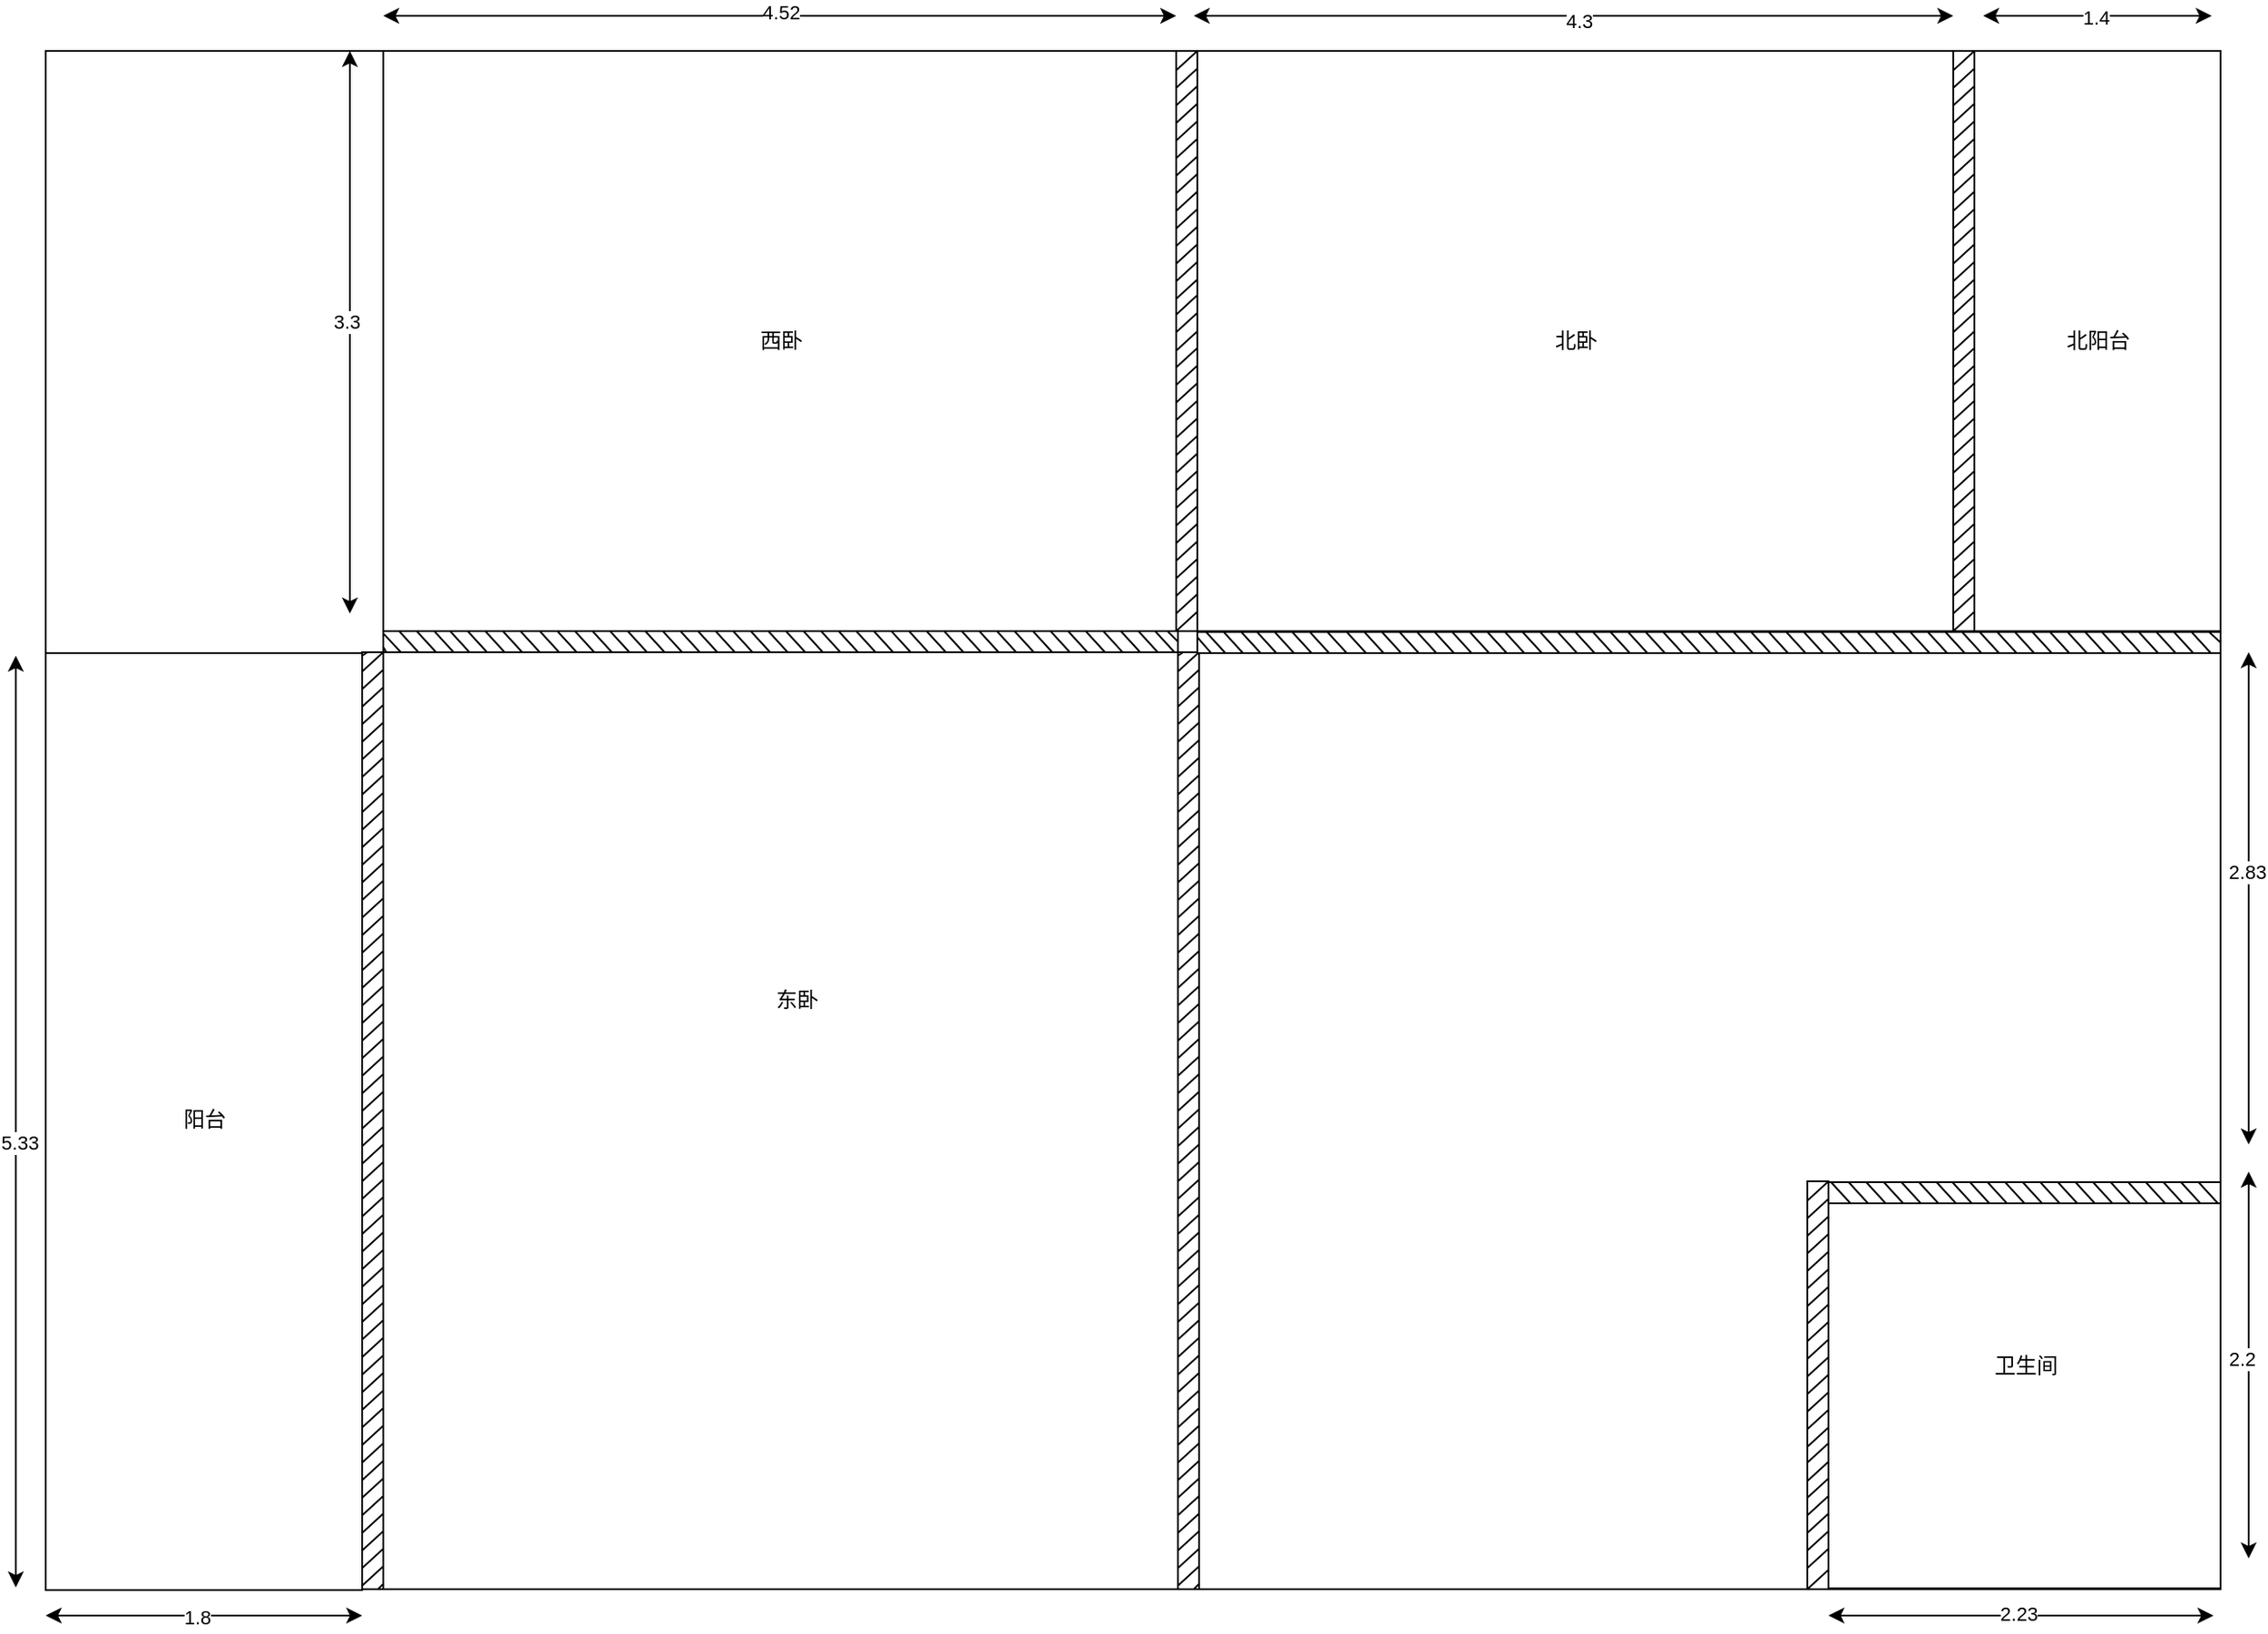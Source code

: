 <mxfile version="21.5.2" type="github">
  <diagram name="第 1 页" id="e8m3HavPDa0HkODhK_ue">
    <mxGraphModel dx="2884" dy="1651" grid="1" gridSize="10" guides="1" tooltips="1" connect="1" arrows="1" fold="1" page="1" pageScale="1" pageWidth="827" pageHeight="1169" math="0" shadow="0">
      <root>
        <mxCell id="0" />
        <mxCell id="1" parent="0" />
        <mxCell id="gyeuEvGROa_GYthgPSTE-5" value="" style="rounded=0;whiteSpace=wrap;html=1;" vertex="1" parent="1">
          <mxGeometry x="187" y="30" width="1237" height="875" as="geometry" />
        </mxCell>
        <mxCell id="gyeuEvGROa_GYthgPSTE-1" value="" style="rounded=0;whiteSpace=wrap;html=1;" vertex="1" parent="1">
          <mxGeometry x="379" y="30" width="452" height="330" as="geometry" />
        </mxCell>
        <mxCell id="gyeuEvGROa_GYthgPSTE-2" value="" style="rounded=0;whiteSpace=wrap;html=1;" vertex="1" parent="1">
          <mxGeometry x="842" y="30" width="430" height="330" as="geometry" />
        </mxCell>
        <mxCell id="gyeuEvGROa_GYthgPSTE-3" value="" style="rounded=0;whiteSpace=wrap;html=1;" vertex="1" parent="1">
          <mxGeometry x="1284" y="30" width="140" height="330" as="geometry" />
        </mxCell>
        <mxCell id="gyeuEvGROa_GYthgPSTE-4" value="" style="rounded=0;whiteSpace=wrap;html=1;" vertex="1" parent="1">
          <mxGeometry x="379" y="372" width="452" height="533" as="geometry" />
        </mxCell>
        <mxCell id="gyeuEvGROa_GYthgPSTE-6" value="" style="rounded=0;whiteSpace=wrap;html=1;" vertex="1" parent="1">
          <mxGeometry x="1201" y="684.5" width="223" height="220" as="geometry" />
        </mxCell>
        <mxCell id="gyeuEvGROa_GYthgPSTE-7" value="" style="rounded=0;whiteSpace=wrap;html=1;" vertex="1" parent="1">
          <mxGeometry x="187" y="372.5" width="180" height="533" as="geometry" />
        </mxCell>
        <mxCell id="gyeuEvGROa_GYthgPSTE-8" value="" style="endArrow=classic;startArrow=classic;html=1;rounded=0;" edge="1" parent="1">
          <mxGeometry width="50" height="50" relative="1" as="geometry">
            <mxPoint x="187" y="920" as="sourcePoint" />
            <mxPoint x="367" y="920" as="targetPoint" />
          </mxGeometry>
        </mxCell>
        <mxCell id="gyeuEvGROa_GYthgPSTE-9" value="1.8" style="edgeLabel;html=1;align=center;verticalAlign=middle;resizable=0;points=[];" vertex="1" connectable="0" parent="gyeuEvGROa_GYthgPSTE-8">
          <mxGeometry x="-0.052" y="-1" relative="1" as="geometry">
            <mxPoint as="offset" />
          </mxGeometry>
        </mxCell>
        <mxCell id="gyeuEvGROa_GYthgPSTE-10" value="" style="endArrow=classic;startArrow=classic;html=1;rounded=0;" edge="1" parent="1">
          <mxGeometry width="50" height="50" relative="1" as="geometry">
            <mxPoint x="170" y="904" as="sourcePoint" />
            <mxPoint x="170" y="374" as="targetPoint" />
          </mxGeometry>
        </mxCell>
        <mxCell id="gyeuEvGROa_GYthgPSTE-11" value="5.33" style="edgeLabel;html=1;align=center;verticalAlign=middle;resizable=0;points=[];" vertex="1" connectable="0" parent="gyeuEvGROa_GYthgPSTE-10">
          <mxGeometry x="-0.046" y="-2" relative="1" as="geometry">
            <mxPoint as="offset" />
          </mxGeometry>
        </mxCell>
        <mxCell id="gyeuEvGROa_GYthgPSTE-12" value="" style="endArrow=classic;startArrow=classic;html=1;rounded=0;" edge="1" parent="1">
          <mxGeometry width="50" height="50" relative="1" as="geometry">
            <mxPoint x="360" y="350" as="sourcePoint" />
            <mxPoint x="360" y="30" as="targetPoint" />
          </mxGeometry>
        </mxCell>
        <mxCell id="gyeuEvGROa_GYthgPSTE-13" value="3.3" style="edgeLabel;html=1;align=center;verticalAlign=middle;resizable=0;points=[];" vertex="1" connectable="0" parent="gyeuEvGROa_GYthgPSTE-12">
          <mxGeometry x="0.042" y="2" relative="1" as="geometry">
            <mxPoint as="offset" />
          </mxGeometry>
        </mxCell>
        <mxCell id="gyeuEvGROa_GYthgPSTE-14" value="" style="endArrow=classic;startArrow=classic;html=1;rounded=0;" edge="1" parent="1">
          <mxGeometry width="50" height="50" relative="1" as="geometry">
            <mxPoint x="379" y="10" as="sourcePoint" />
            <mxPoint x="830" y="10" as="targetPoint" />
          </mxGeometry>
        </mxCell>
        <mxCell id="gyeuEvGROa_GYthgPSTE-15" value="4.52" style="edgeLabel;html=1;align=center;verticalAlign=middle;resizable=0;points=[];" vertex="1" connectable="0" parent="gyeuEvGROa_GYthgPSTE-14">
          <mxGeometry x="0.001" y="2" relative="1" as="geometry">
            <mxPoint as="offset" />
          </mxGeometry>
        </mxCell>
        <mxCell id="gyeuEvGROa_GYthgPSTE-16" value="" style="endArrow=classic;startArrow=classic;html=1;rounded=0;" edge="1" parent="1">
          <mxGeometry width="50" height="50" relative="1" as="geometry">
            <mxPoint x="840" y="10" as="sourcePoint" />
            <mxPoint x="1272" y="10" as="targetPoint" />
          </mxGeometry>
        </mxCell>
        <mxCell id="gyeuEvGROa_GYthgPSTE-17" value="4.3" style="edgeLabel;html=1;align=center;verticalAlign=middle;resizable=0;points=[];" vertex="1" connectable="0" parent="gyeuEvGROa_GYthgPSTE-16">
          <mxGeometry x="0.012" y="-3" relative="1" as="geometry">
            <mxPoint as="offset" />
          </mxGeometry>
        </mxCell>
        <mxCell id="gyeuEvGROa_GYthgPSTE-18" value="" style="endArrow=classic;startArrow=classic;html=1;rounded=0;" edge="1" parent="1">
          <mxGeometry width="50" height="50" relative="1" as="geometry">
            <mxPoint x="1289" y="10" as="sourcePoint" />
            <mxPoint x="1419" y="10" as="targetPoint" />
          </mxGeometry>
        </mxCell>
        <mxCell id="gyeuEvGROa_GYthgPSTE-19" value="1.4" style="edgeLabel;html=1;align=center;verticalAlign=middle;resizable=0;points=[];" vertex="1" connectable="0" parent="gyeuEvGROa_GYthgPSTE-18">
          <mxGeometry x="-0.026" y="-1" relative="1" as="geometry">
            <mxPoint as="offset" />
          </mxGeometry>
        </mxCell>
        <mxCell id="gyeuEvGROa_GYthgPSTE-20" value="" style="endArrow=classic;startArrow=classic;html=1;rounded=0;" edge="1" parent="1">
          <mxGeometry width="50" height="50" relative="1" as="geometry">
            <mxPoint x="1440" y="652" as="sourcePoint" />
            <mxPoint x="1440" y="372" as="targetPoint" />
          </mxGeometry>
        </mxCell>
        <mxCell id="gyeuEvGROa_GYthgPSTE-21" value="2.83" style="edgeLabel;html=1;align=center;verticalAlign=middle;resizable=0;points=[];" vertex="1" connectable="0" parent="gyeuEvGROa_GYthgPSTE-20">
          <mxGeometry x="0.11" y="1" relative="1" as="geometry">
            <mxPoint as="offset" />
          </mxGeometry>
        </mxCell>
        <mxCell id="gyeuEvGROa_GYthgPSTE-22" value="" style="endArrow=classic;startArrow=classic;html=1;rounded=0;" edge="1" parent="1">
          <mxGeometry width="50" height="50" relative="1" as="geometry">
            <mxPoint x="1440" y="887.5" as="sourcePoint" />
            <mxPoint x="1440" y="667.5" as="targetPoint" />
          </mxGeometry>
        </mxCell>
        <mxCell id="gyeuEvGROa_GYthgPSTE-23" value="2.2" style="edgeLabel;html=1;align=center;verticalAlign=middle;resizable=0;points=[];" vertex="1" connectable="0" parent="gyeuEvGROa_GYthgPSTE-22">
          <mxGeometry x="0.03" y="4" relative="1" as="geometry">
            <mxPoint as="offset" />
          </mxGeometry>
        </mxCell>
        <mxCell id="gyeuEvGROa_GYthgPSTE-24" value="" style="endArrow=classic;startArrow=classic;html=1;rounded=0;" edge="1" parent="1">
          <mxGeometry width="50" height="50" relative="1" as="geometry">
            <mxPoint x="1201" y="920" as="sourcePoint" />
            <mxPoint x="1420" y="920" as="targetPoint" />
          </mxGeometry>
        </mxCell>
        <mxCell id="gyeuEvGROa_GYthgPSTE-25" value="2.23" style="edgeLabel;html=1;align=center;verticalAlign=middle;resizable=0;points=[];" vertex="1" connectable="0" parent="gyeuEvGROa_GYthgPSTE-24">
          <mxGeometry x="-0.015" y="1" relative="1" as="geometry">
            <mxPoint as="offset" />
          </mxGeometry>
        </mxCell>
        <mxCell id="gyeuEvGROa_GYthgPSTE-77" value="" style="group" vertex="1" connectable="0" parent="1">
          <mxGeometry x="830" y="30" width="12" height="330" as="geometry" />
        </mxCell>
        <mxCell id="gyeuEvGROa_GYthgPSTE-26" value="" style="rounded=0;whiteSpace=wrap;html=1;shadow=0;" vertex="1" parent="gyeuEvGROa_GYthgPSTE-77">
          <mxGeometry width="12" height="330" as="geometry" />
        </mxCell>
        <mxCell id="gyeuEvGROa_GYthgPSTE-27" value="" style="endArrow=none;html=1;rounded=0;entryX=0.97;entryY=0.422;entryDx=0;entryDy=0;entryPerimeter=0;" edge="1" parent="gyeuEvGROa_GYthgPSTE-77" target="gyeuEvGROa_GYthgPSTE-26">
          <mxGeometry width="50" height="50" relative="1" as="geometry">
            <mxPoint y="150" as="sourcePoint" />
            <mxPoint x="11" y="140" as="targetPoint" />
          </mxGeometry>
        </mxCell>
        <mxCell id="gyeuEvGROa_GYthgPSTE-28" value="" style="endArrow=none;html=1;rounded=0;entryX=0.97;entryY=0.422;entryDx=0;entryDy=0;entryPerimeter=0;" edge="1" parent="gyeuEvGROa_GYthgPSTE-77">
          <mxGeometry width="50" height="50" relative="1" as="geometry">
            <mxPoint y="160" as="sourcePoint" />
            <mxPoint x="12" y="149" as="targetPoint" />
          </mxGeometry>
        </mxCell>
        <mxCell id="gyeuEvGROa_GYthgPSTE-29" value="" style="endArrow=none;html=1;rounded=0;entryX=0.97;entryY=0.422;entryDx=0;entryDy=0;entryPerimeter=0;" edge="1" parent="gyeuEvGROa_GYthgPSTE-77">
          <mxGeometry width="50" height="50" relative="1" as="geometry">
            <mxPoint y="170.5" as="sourcePoint" />
            <mxPoint x="12" y="159.5" as="targetPoint" />
          </mxGeometry>
        </mxCell>
        <mxCell id="gyeuEvGROa_GYthgPSTE-30" value="" style="endArrow=none;html=1;rounded=0;entryX=0.97;entryY=0.422;entryDx=0;entryDy=0;entryPerimeter=0;" edge="1" parent="gyeuEvGROa_GYthgPSTE-77">
          <mxGeometry width="50" height="50" relative="1" as="geometry">
            <mxPoint y="180" as="sourcePoint" />
            <mxPoint x="12" y="169" as="targetPoint" />
          </mxGeometry>
        </mxCell>
        <mxCell id="gyeuEvGROa_GYthgPSTE-31" value="" style="endArrow=none;html=1;rounded=0;entryX=0.97;entryY=0.422;entryDx=0;entryDy=0;entryPerimeter=0;" edge="1" parent="gyeuEvGROa_GYthgPSTE-77">
          <mxGeometry width="50" height="50" relative="1" as="geometry">
            <mxPoint y="190" as="sourcePoint" />
            <mxPoint x="12" y="179" as="targetPoint" />
          </mxGeometry>
        </mxCell>
        <mxCell id="gyeuEvGROa_GYthgPSTE-32" value="" style="endArrow=none;html=1;rounded=0;entryX=0.97;entryY=0.422;entryDx=0;entryDy=0;entryPerimeter=0;" edge="1" parent="gyeuEvGROa_GYthgPSTE-77">
          <mxGeometry width="50" height="50" relative="1" as="geometry">
            <mxPoint y="200" as="sourcePoint" />
            <mxPoint x="12" y="189" as="targetPoint" />
          </mxGeometry>
        </mxCell>
        <mxCell id="gyeuEvGROa_GYthgPSTE-33" value="" style="endArrow=none;html=1;rounded=0;entryX=0.97;entryY=0.422;entryDx=0;entryDy=0;entryPerimeter=0;" edge="1" parent="gyeuEvGROa_GYthgPSTE-77">
          <mxGeometry width="50" height="50" relative="1" as="geometry">
            <mxPoint y="210" as="sourcePoint" />
            <mxPoint x="12" y="199" as="targetPoint" />
          </mxGeometry>
        </mxCell>
        <mxCell id="gyeuEvGROa_GYthgPSTE-34" value="" style="endArrow=none;html=1;rounded=0;entryX=0.97;entryY=0.422;entryDx=0;entryDy=0;entryPerimeter=0;" edge="1" parent="gyeuEvGROa_GYthgPSTE-77">
          <mxGeometry width="50" height="50" relative="1" as="geometry">
            <mxPoint y="220" as="sourcePoint" />
            <mxPoint x="12" y="209" as="targetPoint" />
          </mxGeometry>
        </mxCell>
        <mxCell id="gyeuEvGROa_GYthgPSTE-35" value="" style="endArrow=none;html=1;rounded=0;entryX=0.97;entryY=0.422;entryDx=0;entryDy=0;entryPerimeter=0;" edge="1" parent="gyeuEvGROa_GYthgPSTE-77">
          <mxGeometry width="50" height="50" relative="1" as="geometry">
            <mxPoint y="230" as="sourcePoint" />
            <mxPoint x="12" y="219" as="targetPoint" />
          </mxGeometry>
        </mxCell>
        <mxCell id="gyeuEvGROa_GYthgPSTE-36" value="" style="endArrow=none;html=1;rounded=0;entryX=0.97;entryY=0.422;entryDx=0;entryDy=0;entryPerimeter=0;" edge="1" parent="gyeuEvGROa_GYthgPSTE-77">
          <mxGeometry width="50" height="50" relative="1" as="geometry">
            <mxPoint y="240" as="sourcePoint" />
            <mxPoint x="12" y="229" as="targetPoint" />
          </mxGeometry>
        </mxCell>
        <mxCell id="gyeuEvGROa_GYthgPSTE-37" value="" style="endArrow=none;html=1;rounded=0;entryX=0.97;entryY=0.422;entryDx=0;entryDy=0;entryPerimeter=0;" edge="1" parent="gyeuEvGROa_GYthgPSTE-77">
          <mxGeometry width="50" height="50" relative="1" as="geometry">
            <mxPoint y="250" as="sourcePoint" />
            <mxPoint x="12" y="239" as="targetPoint" />
          </mxGeometry>
        </mxCell>
        <mxCell id="gyeuEvGROa_GYthgPSTE-38" value="" style="endArrow=none;html=1;rounded=0;entryX=0.97;entryY=0.422;entryDx=0;entryDy=0;entryPerimeter=0;" edge="1" parent="gyeuEvGROa_GYthgPSTE-77">
          <mxGeometry width="50" height="50" relative="1" as="geometry">
            <mxPoint y="260" as="sourcePoint" />
            <mxPoint x="12" y="249" as="targetPoint" />
          </mxGeometry>
        </mxCell>
        <mxCell id="gyeuEvGROa_GYthgPSTE-40" value="" style="endArrow=none;html=1;rounded=0;entryX=0.97;entryY=0.422;entryDx=0;entryDy=0;entryPerimeter=0;" edge="1" parent="gyeuEvGROa_GYthgPSTE-77">
          <mxGeometry width="50" height="50" relative="1" as="geometry">
            <mxPoint y="270" as="sourcePoint" />
            <mxPoint x="12" y="259" as="targetPoint" />
          </mxGeometry>
        </mxCell>
        <mxCell id="gyeuEvGROa_GYthgPSTE-41" value="" style="endArrow=none;html=1;rounded=0;entryX=0.97;entryY=0.422;entryDx=0;entryDy=0;entryPerimeter=0;" edge="1" parent="gyeuEvGROa_GYthgPSTE-77">
          <mxGeometry width="50" height="50" relative="1" as="geometry">
            <mxPoint y="280" as="sourcePoint" />
            <mxPoint x="12" y="269" as="targetPoint" />
          </mxGeometry>
        </mxCell>
        <mxCell id="gyeuEvGROa_GYthgPSTE-42" value="" style="endArrow=none;html=1;rounded=0;entryX=0.97;entryY=0.422;entryDx=0;entryDy=0;entryPerimeter=0;" edge="1" parent="gyeuEvGROa_GYthgPSTE-77">
          <mxGeometry width="50" height="50" relative="1" as="geometry">
            <mxPoint y="290" as="sourcePoint" />
            <mxPoint x="12" y="279" as="targetPoint" />
          </mxGeometry>
        </mxCell>
        <mxCell id="gyeuEvGROa_GYthgPSTE-43" value="" style="endArrow=none;html=1;rounded=0;entryX=0.97;entryY=0.422;entryDx=0;entryDy=0;entryPerimeter=0;" edge="1" parent="gyeuEvGROa_GYthgPSTE-77">
          <mxGeometry width="50" height="50" relative="1" as="geometry">
            <mxPoint y="300" as="sourcePoint" />
            <mxPoint x="12" y="289" as="targetPoint" />
          </mxGeometry>
        </mxCell>
        <mxCell id="gyeuEvGROa_GYthgPSTE-44" value="" style="endArrow=none;html=1;rounded=0;entryX=0.97;entryY=0.422;entryDx=0;entryDy=0;entryPerimeter=0;" edge="1" parent="gyeuEvGROa_GYthgPSTE-77">
          <mxGeometry width="50" height="50" relative="1" as="geometry">
            <mxPoint y="310" as="sourcePoint" />
            <mxPoint x="12" y="299" as="targetPoint" />
          </mxGeometry>
        </mxCell>
        <mxCell id="gyeuEvGROa_GYthgPSTE-45" value="" style="endArrow=none;html=1;rounded=0;entryX=0.97;entryY=0.422;entryDx=0;entryDy=0;entryPerimeter=0;" edge="1" parent="gyeuEvGROa_GYthgPSTE-77">
          <mxGeometry width="50" height="50" relative="1" as="geometry">
            <mxPoint y="320" as="sourcePoint" />
            <mxPoint x="12" y="309" as="targetPoint" />
          </mxGeometry>
        </mxCell>
        <mxCell id="gyeuEvGROa_GYthgPSTE-46" value="" style="endArrow=none;html=1;rounded=0;entryX=0.97;entryY=0.422;entryDx=0;entryDy=0;entryPerimeter=0;" edge="1" parent="gyeuEvGROa_GYthgPSTE-77">
          <mxGeometry width="50" height="50" relative="1" as="geometry">
            <mxPoint y="330" as="sourcePoint" />
            <mxPoint x="12" y="319" as="targetPoint" />
          </mxGeometry>
        </mxCell>
        <mxCell id="gyeuEvGROa_GYthgPSTE-47" value="" style="endArrow=none;html=1;rounded=0;entryX=0.97;entryY=0.422;entryDx=0;entryDy=0;entryPerimeter=0;" edge="1" parent="gyeuEvGROa_GYthgPSTE-77">
          <mxGeometry width="50" height="50" relative="1" as="geometry">
            <mxPoint y="11" as="sourcePoint" />
            <mxPoint x="12" as="targetPoint" />
          </mxGeometry>
        </mxCell>
        <mxCell id="gyeuEvGROa_GYthgPSTE-48" value="" style="endArrow=none;html=1;rounded=0;entryX=0.97;entryY=0.422;entryDx=0;entryDy=0;entryPerimeter=0;" edge="1" parent="gyeuEvGROa_GYthgPSTE-77">
          <mxGeometry width="50" height="50" relative="1" as="geometry">
            <mxPoint y="21" as="sourcePoint" />
            <mxPoint x="12" y="10" as="targetPoint" />
          </mxGeometry>
        </mxCell>
        <mxCell id="gyeuEvGROa_GYthgPSTE-49" value="" style="endArrow=none;html=1;rounded=0;entryX=0.97;entryY=0.422;entryDx=0;entryDy=0;entryPerimeter=0;" edge="1" parent="gyeuEvGROa_GYthgPSTE-77">
          <mxGeometry width="50" height="50" relative="1" as="geometry">
            <mxPoint y="31" as="sourcePoint" />
            <mxPoint x="12" y="20" as="targetPoint" />
          </mxGeometry>
        </mxCell>
        <mxCell id="gyeuEvGROa_GYthgPSTE-50" value="" style="endArrow=none;html=1;rounded=0;entryX=0.97;entryY=0.422;entryDx=0;entryDy=0;entryPerimeter=0;" edge="1" parent="gyeuEvGROa_GYthgPSTE-77">
          <mxGeometry width="50" height="50" relative="1" as="geometry">
            <mxPoint y="41" as="sourcePoint" />
            <mxPoint x="12" y="30" as="targetPoint" />
          </mxGeometry>
        </mxCell>
        <mxCell id="gyeuEvGROa_GYthgPSTE-51" value="" style="endArrow=none;html=1;rounded=0;entryX=0.97;entryY=0.422;entryDx=0;entryDy=0;entryPerimeter=0;" edge="1" parent="gyeuEvGROa_GYthgPSTE-77">
          <mxGeometry width="50" height="50" relative="1" as="geometry">
            <mxPoint y="61" as="sourcePoint" />
            <mxPoint x="12" y="50" as="targetPoint" />
          </mxGeometry>
        </mxCell>
        <mxCell id="gyeuEvGROa_GYthgPSTE-52" value="" style="endArrow=none;html=1;rounded=0;entryX=0.97;entryY=0.422;entryDx=0;entryDy=0;entryPerimeter=0;" edge="1" parent="gyeuEvGROa_GYthgPSTE-77">
          <mxGeometry width="50" height="50" relative="1" as="geometry">
            <mxPoint y="71" as="sourcePoint" />
            <mxPoint x="12" y="60" as="targetPoint" />
          </mxGeometry>
        </mxCell>
        <mxCell id="gyeuEvGROa_GYthgPSTE-53" value="" style="endArrow=none;html=1;rounded=0;entryX=0.97;entryY=0.422;entryDx=0;entryDy=0;entryPerimeter=0;" edge="1" parent="gyeuEvGROa_GYthgPSTE-77">
          <mxGeometry width="50" height="50" relative="1" as="geometry">
            <mxPoint y="51" as="sourcePoint" />
            <mxPoint x="12" y="40" as="targetPoint" />
          </mxGeometry>
        </mxCell>
        <mxCell id="gyeuEvGROa_GYthgPSTE-70" value="" style="endArrow=none;html=1;rounded=0;entryX=0.97;entryY=0.422;entryDx=0;entryDy=0;entryPerimeter=0;" edge="1" parent="gyeuEvGROa_GYthgPSTE-77">
          <mxGeometry width="50" height="50" relative="1" as="geometry">
            <mxPoint y="81" as="sourcePoint" />
            <mxPoint x="12" y="70" as="targetPoint" />
          </mxGeometry>
        </mxCell>
        <mxCell id="gyeuEvGROa_GYthgPSTE-71" value="" style="endArrow=none;html=1;rounded=0;entryX=0.97;entryY=0.422;entryDx=0;entryDy=0;entryPerimeter=0;" edge="1" parent="gyeuEvGROa_GYthgPSTE-77">
          <mxGeometry width="50" height="50" relative="1" as="geometry">
            <mxPoint y="91" as="sourcePoint" />
            <mxPoint x="12" y="80" as="targetPoint" />
          </mxGeometry>
        </mxCell>
        <mxCell id="gyeuEvGROa_GYthgPSTE-72" value="" style="endArrow=none;html=1;rounded=0;entryX=0.97;entryY=0.422;entryDx=0;entryDy=0;entryPerimeter=0;" edge="1" parent="gyeuEvGROa_GYthgPSTE-77">
          <mxGeometry width="50" height="50" relative="1" as="geometry">
            <mxPoint y="101" as="sourcePoint" />
            <mxPoint x="12" y="90" as="targetPoint" />
          </mxGeometry>
        </mxCell>
        <mxCell id="gyeuEvGROa_GYthgPSTE-73" value="" style="endArrow=none;html=1;rounded=0;entryX=0.97;entryY=0.422;entryDx=0;entryDy=0;entryPerimeter=0;" edge="1" parent="gyeuEvGROa_GYthgPSTE-77">
          <mxGeometry width="50" height="50" relative="1" as="geometry">
            <mxPoint y="111" as="sourcePoint" />
            <mxPoint x="12" y="100" as="targetPoint" />
          </mxGeometry>
        </mxCell>
        <mxCell id="gyeuEvGROa_GYthgPSTE-74" value="" style="endArrow=none;html=1;rounded=0;entryX=0.97;entryY=0.422;entryDx=0;entryDy=0;entryPerimeter=0;" edge="1" parent="gyeuEvGROa_GYthgPSTE-77">
          <mxGeometry width="50" height="50" relative="1" as="geometry">
            <mxPoint y="131" as="sourcePoint" />
            <mxPoint x="12" y="120" as="targetPoint" />
          </mxGeometry>
        </mxCell>
        <mxCell id="gyeuEvGROa_GYthgPSTE-75" value="" style="endArrow=none;html=1;rounded=0;entryX=0.97;entryY=0.422;entryDx=0;entryDy=0;entryPerimeter=0;" edge="1" parent="gyeuEvGROa_GYthgPSTE-77">
          <mxGeometry width="50" height="50" relative="1" as="geometry">
            <mxPoint y="141" as="sourcePoint" />
            <mxPoint x="12" y="130" as="targetPoint" />
          </mxGeometry>
        </mxCell>
        <mxCell id="gyeuEvGROa_GYthgPSTE-76" value="" style="endArrow=none;html=1;rounded=0;entryX=0.97;entryY=0.422;entryDx=0;entryDy=0;entryPerimeter=0;" edge="1" parent="gyeuEvGROa_GYthgPSTE-77">
          <mxGeometry width="50" height="50" relative="1" as="geometry">
            <mxPoint y="121" as="sourcePoint" />
            <mxPoint x="12" y="110" as="targetPoint" />
          </mxGeometry>
        </mxCell>
        <mxCell id="gyeuEvGROa_GYthgPSTE-78" value="" style="group" vertex="1" connectable="0" parent="1">
          <mxGeometry x="1272" y="30" width="12" height="330" as="geometry" />
        </mxCell>
        <mxCell id="gyeuEvGROa_GYthgPSTE-79" value="" style="rounded=0;whiteSpace=wrap;html=1;shadow=0;" vertex="1" parent="gyeuEvGROa_GYthgPSTE-78">
          <mxGeometry width="12" height="330" as="geometry" />
        </mxCell>
        <mxCell id="gyeuEvGROa_GYthgPSTE-80" value="" style="endArrow=none;html=1;rounded=0;entryX=0.97;entryY=0.422;entryDx=0;entryDy=0;entryPerimeter=0;" edge="1" parent="gyeuEvGROa_GYthgPSTE-78" target="gyeuEvGROa_GYthgPSTE-79">
          <mxGeometry width="50" height="50" relative="1" as="geometry">
            <mxPoint y="150" as="sourcePoint" />
            <mxPoint x="11" y="140" as="targetPoint" />
          </mxGeometry>
        </mxCell>
        <mxCell id="gyeuEvGROa_GYthgPSTE-81" value="" style="endArrow=none;html=1;rounded=0;entryX=0.97;entryY=0.422;entryDx=0;entryDy=0;entryPerimeter=0;" edge="1" parent="gyeuEvGROa_GYthgPSTE-78">
          <mxGeometry width="50" height="50" relative="1" as="geometry">
            <mxPoint y="160" as="sourcePoint" />
            <mxPoint x="12" y="149" as="targetPoint" />
          </mxGeometry>
        </mxCell>
        <mxCell id="gyeuEvGROa_GYthgPSTE-82" value="" style="endArrow=none;html=1;rounded=0;entryX=0.97;entryY=0.422;entryDx=0;entryDy=0;entryPerimeter=0;" edge="1" parent="gyeuEvGROa_GYthgPSTE-78">
          <mxGeometry width="50" height="50" relative="1" as="geometry">
            <mxPoint y="170.5" as="sourcePoint" />
            <mxPoint x="12" y="159.5" as="targetPoint" />
          </mxGeometry>
        </mxCell>
        <mxCell id="gyeuEvGROa_GYthgPSTE-83" value="" style="endArrow=none;html=1;rounded=0;entryX=0.97;entryY=0.422;entryDx=0;entryDy=0;entryPerimeter=0;" edge="1" parent="gyeuEvGROa_GYthgPSTE-78">
          <mxGeometry width="50" height="50" relative="1" as="geometry">
            <mxPoint y="180" as="sourcePoint" />
            <mxPoint x="12" y="169" as="targetPoint" />
          </mxGeometry>
        </mxCell>
        <mxCell id="gyeuEvGROa_GYthgPSTE-84" value="" style="endArrow=none;html=1;rounded=0;entryX=0.97;entryY=0.422;entryDx=0;entryDy=0;entryPerimeter=0;" edge="1" parent="gyeuEvGROa_GYthgPSTE-78">
          <mxGeometry width="50" height="50" relative="1" as="geometry">
            <mxPoint y="190" as="sourcePoint" />
            <mxPoint x="12" y="179" as="targetPoint" />
          </mxGeometry>
        </mxCell>
        <mxCell id="gyeuEvGROa_GYthgPSTE-85" value="" style="endArrow=none;html=1;rounded=0;entryX=0.97;entryY=0.422;entryDx=0;entryDy=0;entryPerimeter=0;" edge="1" parent="gyeuEvGROa_GYthgPSTE-78">
          <mxGeometry width="50" height="50" relative="1" as="geometry">
            <mxPoint y="200" as="sourcePoint" />
            <mxPoint x="12" y="189" as="targetPoint" />
          </mxGeometry>
        </mxCell>
        <mxCell id="gyeuEvGROa_GYthgPSTE-86" value="" style="endArrow=none;html=1;rounded=0;entryX=0.97;entryY=0.422;entryDx=0;entryDy=0;entryPerimeter=0;" edge="1" parent="gyeuEvGROa_GYthgPSTE-78">
          <mxGeometry width="50" height="50" relative="1" as="geometry">
            <mxPoint y="210" as="sourcePoint" />
            <mxPoint x="12" y="199" as="targetPoint" />
          </mxGeometry>
        </mxCell>
        <mxCell id="gyeuEvGROa_GYthgPSTE-87" value="" style="endArrow=none;html=1;rounded=0;entryX=0.97;entryY=0.422;entryDx=0;entryDy=0;entryPerimeter=0;" edge="1" parent="gyeuEvGROa_GYthgPSTE-78">
          <mxGeometry width="50" height="50" relative="1" as="geometry">
            <mxPoint y="220" as="sourcePoint" />
            <mxPoint x="12" y="209" as="targetPoint" />
          </mxGeometry>
        </mxCell>
        <mxCell id="gyeuEvGROa_GYthgPSTE-88" value="" style="endArrow=none;html=1;rounded=0;entryX=0.97;entryY=0.422;entryDx=0;entryDy=0;entryPerimeter=0;" edge="1" parent="gyeuEvGROa_GYthgPSTE-78">
          <mxGeometry width="50" height="50" relative="1" as="geometry">
            <mxPoint y="230" as="sourcePoint" />
            <mxPoint x="12" y="219" as="targetPoint" />
          </mxGeometry>
        </mxCell>
        <mxCell id="gyeuEvGROa_GYthgPSTE-89" value="" style="endArrow=none;html=1;rounded=0;entryX=0.97;entryY=0.422;entryDx=0;entryDy=0;entryPerimeter=0;" edge="1" parent="gyeuEvGROa_GYthgPSTE-78">
          <mxGeometry width="50" height="50" relative="1" as="geometry">
            <mxPoint y="240" as="sourcePoint" />
            <mxPoint x="12" y="229" as="targetPoint" />
          </mxGeometry>
        </mxCell>
        <mxCell id="gyeuEvGROa_GYthgPSTE-90" value="" style="endArrow=none;html=1;rounded=0;entryX=0.97;entryY=0.422;entryDx=0;entryDy=0;entryPerimeter=0;" edge="1" parent="gyeuEvGROa_GYthgPSTE-78">
          <mxGeometry width="50" height="50" relative="1" as="geometry">
            <mxPoint y="250" as="sourcePoint" />
            <mxPoint x="12" y="239" as="targetPoint" />
          </mxGeometry>
        </mxCell>
        <mxCell id="gyeuEvGROa_GYthgPSTE-91" value="" style="endArrow=none;html=1;rounded=0;entryX=0.97;entryY=0.422;entryDx=0;entryDy=0;entryPerimeter=0;" edge="1" parent="gyeuEvGROa_GYthgPSTE-78">
          <mxGeometry width="50" height="50" relative="1" as="geometry">
            <mxPoint y="260" as="sourcePoint" />
            <mxPoint x="12" y="249" as="targetPoint" />
          </mxGeometry>
        </mxCell>
        <mxCell id="gyeuEvGROa_GYthgPSTE-92" value="" style="endArrow=none;html=1;rounded=0;entryX=0.97;entryY=0.422;entryDx=0;entryDy=0;entryPerimeter=0;" edge="1" parent="gyeuEvGROa_GYthgPSTE-78">
          <mxGeometry width="50" height="50" relative="1" as="geometry">
            <mxPoint y="270" as="sourcePoint" />
            <mxPoint x="12" y="259" as="targetPoint" />
          </mxGeometry>
        </mxCell>
        <mxCell id="gyeuEvGROa_GYthgPSTE-93" value="" style="endArrow=none;html=1;rounded=0;entryX=0.97;entryY=0.422;entryDx=0;entryDy=0;entryPerimeter=0;" edge="1" parent="gyeuEvGROa_GYthgPSTE-78">
          <mxGeometry width="50" height="50" relative="1" as="geometry">
            <mxPoint y="280" as="sourcePoint" />
            <mxPoint x="12" y="269" as="targetPoint" />
          </mxGeometry>
        </mxCell>
        <mxCell id="gyeuEvGROa_GYthgPSTE-94" value="" style="endArrow=none;html=1;rounded=0;entryX=0.97;entryY=0.422;entryDx=0;entryDy=0;entryPerimeter=0;" edge="1" parent="gyeuEvGROa_GYthgPSTE-78">
          <mxGeometry width="50" height="50" relative="1" as="geometry">
            <mxPoint y="290" as="sourcePoint" />
            <mxPoint x="12" y="279" as="targetPoint" />
          </mxGeometry>
        </mxCell>
        <mxCell id="gyeuEvGROa_GYthgPSTE-95" value="" style="endArrow=none;html=1;rounded=0;entryX=0.97;entryY=0.422;entryDx=0;entryDy=0;entryPerimeter=0;" edge="1" parent="gyeuEvGROa_GYthgPSTE-78">
          <mxGeometry width="50" height="50" relative="1" as="geometry">
            <mxPoint y="300" as="sourcePoint" />
            <mxPoint x="12" y="289" as="targetPoint" />
          </mxGeometry>
        </mxCell>
        <mxCell id="gyeuEvGROa_GYthgPSTE-96" value="" style="endArrow=none;html=1;rounded=0;entryX=0.97;entryY=0.422;entryDx=0;entryDy=0;entryPerimeter=0;" edge="1" parent="gyeuEvGROa_GYthgPSTE-78">
          <mxGeometry width="50" height="50" relative="1" as="geometry">
            <mxPoint y="310" as="sourcePoint" />
            <mxPoint x="12" y="299" as="targetPoint" />
          </mxGeometry>
        </mxCell>
        <mxCell id="gyeuEvGROa_GYthgPSTE-97" value="" style="endArrow=none;html=1;rounded=0;entryX=0.97;entryY=0.422;entryDx=0;entryDy=0;entryPerimeter=0;" edge="1" parent="gyeuEvGROa_GYthgPSTE-78">
          <mxGeometry width="50" height="50" relative="1" as="geometry">
            <mxPoint y="320" as="sourcePoint" />
            <mxPoint x="12" y="309" as="targetPoint" />
          </mxGeometry>
        </mxCell>
        <mxCell id="gyeuEvGROa_GYthgPSTE-98" value="" style="endArrow=none;html=1;rounded=0;entryX=0.97;entryY=0.422;entryDx=0;entryDy=0;entryPerimeter=0;" edge="1" parent="gyeuEvGROa_GYthgPSTE-78">
          <mxGeometry width="50" height="50" relative="1" as="geometry">
            <mxPoint y="330" as="sourcePoint" />
            <mxPoint x="12" y="319" as="targetPoint" />
          </mxGeometry>
        </mxCell>
        <mxCell id="gyeuEvGROa_GYthgPSTE-99" value="" style="endArrow=none;html=1;rounded=0;entryX=0.97;entryY=0.422;entryDx=0;entryDy=0;entryPerimeter=0;" edge="1" parent="gyeuEvGROa_GYthgPSTE-78">
          <mxGeometry width="50" height="50" relative="1" as="geometry">
            <mxPoint y="11" as="sourcePoint" />
            <mxPoint x="12" as="targetPoint" />
          </mxGeometry>
        </mxCell>
        <mxCell id="gyeuEvGROa_GYthgPSTE-100" value="" style="endArrow=none;html=1;rounded=0;entryX=0.97;entryY=0.422;entryDx=0;entryDy=0;entryPerimeter=0;" edge="1" parent="gyeuEvGROa_GYthgPSTE-78">
          <mxGeometry width="50" height="50" relative="1" as="geometry">
            <mxPoint y="21" as="sourcePoint" />
            <mxPoint x="12" y="10" as="targetPoint" />
          </mxGeometry>
        </mxCell>
        <mxCell id="gyeuEvGROa_GYthgPSTE-101" value="" style="endArrow=none;html=1;rounded=0;entryX=0.97;entryY=0.422;entryDx=0;entryDy=0;entryPerimeter=0;" edge="1" parent="gyeuEvGROa_GYthgPSTE-78">
          <mxGeometry width="50" height="50" relative="1" as="geometry">
            <mxPoint y="31" as="sourcePoint" />
            <mxPoint x="12" y="20" as="targetPoint" />
          </mxGeometry>
        </mxCell>
        <mxCell id="gyeuEvGROa_GYthgPSTE-102" value="" style="endArrow=none;html=1;rounded=0;entryX=0.97;entryY=0.422;entryDx=0;entryDy=0;entryPerimeter=0;" edge="1" parent="gyeuEvGROa_GYthgPSTE-78">
          <mxGeometry width="50" height="50" relative="1" as="geometry">
            <mxPoint y="41" as="sourcePoint" />
            <mxPoint x="12" y="30" as="targetPoint" />
          </mxGeometry>
        </mxCell>
        <mxCell id="gyeuEvGROa_GYthgPSTE-103" value="" style="endArrow=none;html=1;rounded=0;entryX=0.97;entryY=0.422;entryDx=0;entryDy=0;entryPerimeter=0;" edge="1" parent="gyeuEvGROa_GYthgPSTE-78">
          <mxGeometry width="50" height="50" relative="1" as="geometry">
            <mxPoint y="61" as="sourcePoint" />
            <mxPoint x="12" y="50" as="targetPoint" />
          </mxGeometry>
        </mxCell>
        <mxCell id="gyeuEvGROa_GYthgPSTE-104" value="" style="endArrow=none;html=1;rounded=0;entryX=0.97;entryY=0.422;entryDx=0;entryDy=0;entryPerimeter=0;" edge="1" parent="gyeuEvGROa_GYthgPSTE-78">
          <mxGeometry width="50" height="50" relative="1" as="geometry">
            <mxPoint y="71" as="sourcePoint" />
            <mxPoint x="12" y="60" as="targetPoint" />
          </mxGeometry>
        </mxCell>
        <mxCell id="gyeuEvGROa_GYthgPSTE-105" value="" style="endArrow=none;html=1;rounded=0;entryX=0.97;entryY=0.422;entryDx=0;entryDy=0;entryPerimeter=0;" edge="1" parent="gyeuEvGROa_GYthgPSTE-78">
          <mxGeometry width="50" height="50" relative="1" as="geometry">
            <mxPoint y="51" as="sourcePoint" />
            <mxPoint x="12" y="40" as="targetPoint" />
          </mxGeometry>
        </mxCell>
        <mxCell id="gyeuEvGROa_GYthgPSTE-106" value="" style="endArrow=none;html=1;rounded=0;entryX=0.97;entryY=0.422;entryDx=0;entryDy=0;entryPerimeter=0;" edge="1" parent="gyeuEvGROa_GYthgPSTE-78">
          <mxGeometry width="50" height="50" relative="1" as="geometry">
            <mxPoint y="81" as="sourcePoint" />
            <mxPoint x="12" y="70" as="targetPoint" />
          </mxGeometry>
        </mxCell>
        <mxCell id="gyeuEvGROa_GYthgPSTE-107" value="" style="endArrow=none;html=1;rounded=0;entryX=0.97;entryY=0.422;entryDx=0;entryDy=0;entryPerimeter=0;" edge="1" parent="gyeuEvGROa_GYthgPSTE-78">
          <mxGeometry width="50" height="50" relative="1" as="geometry">
            <mxPoint y="91" as="sourcePoint" />
            <mxPoint x="12" y="80" as="targetPoint" />
          </mxGeometry>
        </mxCell>
        <mxCell id="gyeuEvGROa_GYthgPSTE-108" value="" style="endArrow=none;html=1;rounded=0;entryX=0.97;entryY=0.422;entryDx=0;entryDy=0;entryPerimeter=0;" edge="1" parent="gyeuEvGROa_GYthgPSTE-78">
          <mxGeometry width="50" height="50" relative="1" as="geometry">
            <mxPoint y="101" as="sourcePoint" />
            <mxPoint x="12" y="90" as="targetPoint" />
          </mxGeometry>
        </mxCell>
        <mxCell id="gyeuEvGROa_GYthgPSTE-109" value="" style="endArrow=none;html=1;rounded=0;entryX=0.97;entryY=0.422;entryDx=0;entryDy=0;entryPerimeter=0;" edge="1" parent="gyeuEvGROa_GYthgPSTE-78">
          <mxGeometry width="50" height="50" relative="1" as="geometry">
            <mxPoint y="111" as="sourcePoint" />
            <mxPoint x="12" y="100" as="targetPoint" />
          </mxGeometry>
        </mxCell>
        <mxCell id="gyeuEvGROa_GYthgPSTE-110" value="" style="endArrow=none;html=1;rounded=0;entryX=0.97;entryY=0.422;entryDx=0;entryDy=0;entryPerimeter=0;" edge="1" parent="gyeuEvGROa_GYthgPSTE-78">
          <mxGeometry width="50" height="50" relative="1" as="geometry">
            <mxPoint y="131" as="sourcePoint" />
            <mxPoint x="12" y="120" as="targetPoint" />
          </mxGeometry>
        </mxCell>
        <mxCell id="gyeuEvGROa_GYthgPSTE-111" value="" style="endArrow=none;html=1;rounded=0;entryX=0.97;entryY=0.422;entryDx=0;entryDy=0;entryPerimeter=0;" edge="1" parent="gyeuEvGROa_GYthgPSTE-78">
          <mxGeometry width="50" height="50" relative="1" as="geometry">
            <mxPoint y="141" as="sourcePoint" />
            <mxPoint x="12" y="130" as="targetPoint" />
          </mxGeometry>
        </mxCell>
        <mxCell id="gyeuEvGROa_GYthgPSTE-112" value="" style="endArrow=none;html=1;rounded=0;entryX=0.97;entryY=0.422;entryDx=0;entryDy=0;entryPerimeter=0;" edge="1" parent="gyeuEvGROa_GYthgPSTE-78">
          <mxGeometry width="50" height="50" relative="1" as="geometry">
            <mxPoint y="121" as="sourcePoint" />
            <mxPoint x="12" y="110" as="targetPoint" />
          </mxGeometry>
        </mxCell>
        <mxCell id="gyeuEvGROa_GYthgPSTE-207" value="" style="group;rotation=90;" vertex="1" connectable="0" parent="1">
          <mxGeometry x="106" y="632" width="533" height="12" as="geometry" />
        </mxCell>
        <mxCell id="gyeuEvGROa_GYthgPSTE-114" value="" style="rounded=0;whiteSpace=wrap;html=1;shadow=0;rotation=180;container=0;" vertex="1" parent="gyeuEvGROa_GYthgPSTE-207">
          <mxGeometry x="261" y="-260" width="12" height="533" as="geometry" />
        </mxCell>
        <mxCell id="gyeuEvGROa_GYthgPSTE-116" value="" style="endArrow=none;html=1;rounded=0;entryX=0.97;entryY=0.422;entryDx=0;entryDy=0;entryPerimeter=0;" edge="1" parent="gyeuEvGROa_GYthgPSTE-207">
          <mxGeometry width="50" height="50" relative="1" as="geometry">
            <mxPoint x="273" y="-90" as="sourcePoint" />
            <mxPoint x="261" y="-79" as="targetPoint" />
          </mxGeometry>
        </mxCell>
        <mxCell id="gyeuEvGROa_GYthgPSTE-117" value="" style="endArrow=none;html=1;rounded=0;entryX=0.97;entryY=0.422;entryDx=0;entryDy=0;entryPerimeter=0;" edge="1" parent="gyeuEvGROa_GYthgPSTE-207">
          <mxGeometry width="50" height="50" relative="1" as="geometry">
            <mxPoint x="273" y="-100" as="sourcePoint" />
            <mxPoint x="261" y="-89" as="targetPoint" />
          </mxGeometry>
        </mxCell>
        <mxCell id="gyeuEvGROa_GYthgPSTE-118" value="" style="endArrow=none;html=1;rounded=0;entryX=0.97;entryY=0.422;entryDx=0;entryDy=0;entryPerimeter=0;" edge="1" parent="gyeuEvGROa_GYthgPSTE-207">
          <mxGeometry width="50" height="50" relative="1" as="geometry">
            <mxPoint x="273" y="-110" as="sourcePoint" />
            <mxPoint x="261" y="-99" as="targetPoint" />
          </mxGeometry>
        </mxCell>
        <mxCell id="gyeuEvGROa_GYthgPSTE-119" value="" style="endArrow=none;html=1;rounded=0;entryX=0.97;entryY=0.422;entryDx=0;entryDy=0;entryPerimeter=0;" edge="1" parent="gyeuEvGROa_GYthgPSTE-207">
          <mxGeometry width="50" height="50" relative="1" as="geometry">
            <mxPoint x="273" y="-120" as="sourcePoint" />
            <mxPoint x="261" y="-109" as="targetPoint" />
          </mxGeometry>
        </mxCell>
        <mxCell id="gyeuEvGROa_GYthgPSTE-120" value="" style="endArrow=none;html=1;rounded=0;entryX=0.97;entryY=0.422;entryDx=0;entryDy=0;entryPerimeter=0;" edge="1" parent="gyeuEvGROa_GYthgPSTE-207">
          <mxGeometry width="50" height="50" relative="1" as="geometry">
            <mxPoint x="273" y="-130" as="sourcePoint" />
            <mxPoint x="261" y="-119" as="targetPoint" />
          </mxGeometry>
        </mxCell>
        <mxCell id="gyeuEvGROa_GYthgPSTE-121" value="" style="endArrow=none;html=1;rounded=0;entryX=0.97;entryY=0.422;entryDx=0;entryDy=0;entryPerimeter=0;" edge="1" parent="gyeuEvGROa_GYthgPSTE-207">
          <mxGeometry width="50" height="50" relative="1" as="geometry">
            <mxPoint x="273" y="-140" as="sourcePoint" />
            <mxPoint x="261" y="-129" as="targetPoint" />
          </mxGeometry>
        </mxCell>
        <mxCell id="gyeuEvGROa_GYthgPSTE-122" value="" style="endArrow=none;html=1;rounded=0;entryX=0.97;entryY=0.422;entryDx=0;entryDy=0;entryPerimeter=0;" edge="1" parent="gyeuEvGROa_GYthgPSTE-207">
          <mxGeometry width="50" height="50" relative="1" as="geometry">
            <mxPoint x="273" y="-150" as="sourcePoint" />
            <mxPoint x="261" y="-139" as="targetPoint" />
          </mxGeometry>
        </mxCell>
        <mxCell id="gyeuEvGROa_GYthgPSTE-123" value="" style="endArrow=none;html=1;rounded=0;entryX=0.97;entryY=0.422;entryDx=0;entryDy=0;entryPerimeter=0;" edge="1" parent="gyeuEvGROa_GYthgPSTE-207">
          <mxGeometry width="50" height="50" relative="1" as="geometry">
            <mxPoint x="273" y="-160" as="sourcePoint" />
            <mxPoint x="261" y="-149" as="targetPoint" />
          </mxGeometry>
        </mxCell>
        <mxCell id="gyeuEvGROa_GYthgPSTE-124" value="" style="endArrow=none;html=1;rounded=0;entryX=0.97;entryY=0.422;entryDx=0;entryDy=0;entryPerimeter=0;" edge="1" parent="gyeuEvGROa_GYthgPSTE-207">
          <mxGeometry width="50" height="50" relative="1" as="geometry">
            <mxPoint x="273" y="-170" as="sourcePoint" />
            <mxPoint x="261" y="-159" as="targetPoint" />
          </mxGeometry>
        </mxCell>
        <mxCell id="gyeuEvGROa_GYthgPSTE-125" value="" style="endArrow=none;html=1;rounded=0;entryX=0.97;entryY=0.422;entryDx=0;entryDy=0;entryPerimeter=0;" edge="1" parent="gyeuEvGROa_GYthgPSTE-207">
          <mxGeometry width="50" height="50" relative="1" as="geometry">
            <mxPoint x="273" y="-180" as="sourcePoint" />
            <mxPoint x="261" y="-169" as="targetPoint" />
          </mxGeometry>
        </mxCell>
        <mxCell id="gyeuEvGROa_GYthgPSTE-126" value="" style="endArrow=none;html=1;rounded=0;entryX=0.97;entryY=0.422;entryDx=0;entryDy=0;entryPerimeter=0;" edge="1" parent="gyeuEvGROa_GYthgPSTE-207">
          <mxGeometry width="50" height="50" relative="1" as="geometry">
            <mxPoint x="273" y="-190" as="sourcePoint" />
            <mxPoint x="261" y="-179" as="targetPoint" />
          </mxGeometry>
        </mxCell>
        <mxCell id="gyeuEvGROa_GYthgPSTE-127" value="" style="endArrow=none;html=1;rounded=0;entryX=0.97;entryY=0.422;entryDx=0;entryDy=0;entryPerimeter=0;" edge="1" parent="gyeuEvGROa_GYthgPSTE-207">
          <mxGeometry width="50" height="50" relative="1" as="geometry">
            <mxPoint x="273" y="-200" as="sourcePoint" />
            <mxPoint x="261" y="-189" as="targetPoint" />
          </mxGeometry>
        </mxCell>
        <mxCell id="gyeuEvGROa_GYthgPSTE-128" value="" style="endArrow=none;html=1;rounded=0;entryX=0.97;entryY=0.422;entryDx=0;entryDy=0;entryPerimeter=0;" edge="1" parent="gyeuEvGROa_GYthgPSTE-207">
          <mxGeometry width="50" height="50" relative="1" as="geometry">
            <mxPoint x="273" y="-210" as="sourcePoint" />
            <mxPoint x="261" y="-199" as="targetPoint" />
          </mxGeometry>
        </mxCell>
        <mxCell id="gyeuEvGROa_GYthgPSTE-129" value="" style="endArrow=none;html=1;rounded=0;entryX=0.97;entryY=0.422;entryDx=0;entryDy=0;entryPerimeter=0;" edge="1" parent="gyeuEvGROa_GYthgPSTE-207">
          <mxGeometry width="50" height="50" relative="1" as="geometry">
            <mxPoint x="273" y="-220" as="sourcePoint" />
            <mxPoint x="261" y="-209" as="targetPoint" />
          </mxGeometry>
        </mxCell>
        <mxCell id="gyeuEvGROa_GYthgPSTE-130" value="" style="endArrow=none;html=1;rounded=0;entryX=0.97;entryY=0.422;entryDx=0;entryDy=0;entryPerimeter=0;" edge="1" parent="gyeuEvGROa_GYthgPSTE-207">
          <mxGeometry width="50" height="50" relative="1" as="geometry">
            <mxPoint x="273" y="-230" as="sourcePoint" />
            <mxPoint x="261" y="-219" as="targetPoint" />
          </mxGeometry>
        </mxCell>
        <mxCell id="gyeuEvGROa_GYthgPSTE-131" value="" style="endArrow=none;html=1;rounded=0;entryX=0.97;entryY=0.422;entryDx=0;entryDy=0;entryPerimeter=0;" edge="1" parent="gyeuEvGROa_GYthgPSTE-207">
          <mxGeometry width="50" height="50" relative="1" as="geometry">
            <mxPoint x="273" y="-240" as="sourcePoint" />
            <mxPoint x="261" y="-229" as="targetPoint" />
          </mxGeometry>
        </mxCell>
        <mxCell id="gyeuEvGROa_GYthgPSTE-132" value="" style="endArrow=none;html=1;rounded=0;entryX=0.97;entryY=0.422;entryDx=0;entryDy=0;entryPerimeter=0;" edge="1" parent="gyeuEvGROa_GYthgPSTE-207">
          <mxGeometry width="50" height="50" relative="1" as="geometry">
            <mxPoint x="273" y="-250" as="sourcePoint" />
            <mxPoint x="261" y="-239" as="targetPoint" />
          </mxGeometry>
        </mxCell>
        <mxCell id="gyeuEvGROa_GYthgPSTE-133" value="" style="endArrow=none;html=1;rounded=0;entryX=0.97;entryY=0.422;entryDx=0;entryDy=0;entryPerimeter=0;" edge="1" parent="gyeuEvGROa_GYthgPSTE-207">
          <mxGeometry width="50" height="50" relative="1" as="geometry">
            <mxPoint x="273" y="-260" as="sourcePoint" />
            <mxPoint x="261" y="-249" as="targetPoint" />
          </mxGeometry>
        </mxCell>
        <mxCell id="gyeuEvGROa_GYthgPSTE-134" value="" style="endArrow=none;html=1;rounded=0;entryX=0.97;entryY=0.422;entryDx=0;entryDy=0;entryPerimeter=0;" edge="1" parent="gyeuEvGROa_GYthgPSTE-207">
          <mxGeometry width="50" height="50" relative="1" as="geometry">
            <mxPoint x="273" y="230" as="sourcePoint" />
            <mxPoint x="261" y="241" as="targetPoint" />
          </mxGeometry>
        </mxCell>
        <mxCell id="gyeuEvGROa_GYthgPSTE-135" value="" style="endArrow=none;html=1;rounded=0;entryX=0.97;entryY=0.422;entryDx=0;entryDy=0;entryPerimeter=0;" edge="1" parent="gyeuEvGROa_GYthgPSTE-207">
          <mxGeometry width="50" height="50" relative="1" as="geometry">
            <mxPoint x="273" y="220" as="sourcePoint" />
            <mxPoint x="261" y="231" as="targetPoint" />
          </mxGeometry>
        </mxCell>
        <mxCell id="gyeuEvGROa_GYthgPSTE-136" value="" style="endArrow=none;html=1;rounded=0;entryX=0.97;entryY=0.422;entryDx=0;entryDy=0;entryPerimeter=0;" edge="1" parent="gyeuEvGROa_GYthgPSTE-207">
          <mxGeometry width="50" height="50" relative="1" as="geometry">
            <mxPoint x="273" y="210" as="sourcePoint" />
            <mxPoint x="261" y="221" as="targetPoint" />
          </mxGeometry>
        </mxCell>
        <mxCell id="gyeuEvGROa_GYthgPSTE-137" value="" style="endArrow=none;html=1;rounded=0;entryX=0.97;entryY=0.422;entryDx=0;entryDy=0;entryPerimeter=0;" edge="1" parent="gyeuEvGROa_GYthgPSTE-207">
          <mxGeometry width="50" height="50" relative="1" as="geometry">
            <mxPoint x="273" y="200" as="sourcePoint" />
            <mxPoint x="261" y="211" as="targetPoint" />
          </mxGeometry>
        </mxCell>
        <mxCell id="gyeuEvGROa_GYthgPSTE-138" value="" style="endArrow=none;html=1;rounded=0;entryX=0.97;entryY=0.422;entryDx=0;entryDy=0;entryPerimeter=0;" edge="1" parent="gyeuEvGROa_GYthgPSTE-207">
          <mxGeometry width="50" height="50" relative="1" as="geometry">
            <mxPoint x="273" y="180" as="sourcePoint" />
            <mxPoint x="261" y="191" as="targetPoint" />
          </mxGeometry>
        </mxCell>
        <mxCell id="gyeuEvGROa_GYthgPSTE-139" value="" style="endArrow=none;html=1;rounded=0;entryX=0.97;entryY=0.422;entryDx=0;entryDy=0;entryPerimeter=0;" edge="1" parent="gyeuEvGROa_GYthgPSTE-207">
          <mxGeometry width="50" height="50" relative="1" as="geometry">
            <mxPoint x="273" y="170" as="sourcePoint" />
            <mxPoint x="261" y="181" as="targetPoint" />
          </mxGeometry>
        </mxCell>
        <mxCell id="gyeuEvGROa_GYthgPSTE-140" value="" style="endArrow=none;html=1;rounded=0;entryX=0.97;entryY=0.422;entryDx=0;entryDy=0;entryPerimeter=0;" edge="1" parent="gyeuEvGROa_GYthgPSTE-207">
          <mxGeometry width="50" height="50" relative="1" as="geometry">
            <mxPoint x="273" y="190" as="sourcePoint" />
            <mxPoint x="261" y="201" as="targetPoint" />
          </mxGeometry>
        </mxCell>
        <mxCell id="gyeuEvGROa_GYthgPSTE-141" value="" style="endArrow=none;html=1;rounded=0;entryX=0.97;entryY=0.422;entryDx=0;entryDy=0;entryPerimeter=0;" edge="1" parent="gyeuEvGROa_GYthgPSTE-207">
          <mxGeometry width="50" height="50" relative="1" as="geometry">
            <mxPoint x="273" y="160" as="sourcePoint" />
            <mxPoint x="261" y="171" as="targetPoint" />
          </mxGeometry>
        </mxCell>
        <mxCell id="gyeuEvGROa_GYthgPSTE-142" value="" style="endArrow=none;html=1;rounded=0;entryX=0.97;entryY=0.422;entryDx=0;entryDy=0;entryPerimeter=0;" edge="1" parent="gyeuEvGROa_GYthgPSTE-207">
          <mxGeometry width="50" height="50" relative="1" as="geometry">
            <mxPoint x="273" y="150" as="sourcePoint" />
            <mxPoint x="261" y="161" as="targetPoint" />
          </mxGeometry>
        </mxCell>
        <mxCell id="gyeuEvGROa_GYthgPSTE-143" value="" style="endArrow=none;html=1;rounded=0;entryX=0.97;entryY=0.422;entryDx=0;entryDy=0;entryPerimeter=0;" edge="1" parent="gyeuEvGROa_GYthgPSTE-207">
          <mxGeometry width="50" height="50" relative="1" as="geometry">
            <mxPoint x="273" y="140" as="sourcePoint" />
            <mxPoint x="261" y="151" as="targetPoint" />
          </mxGeometry>
        </mxCell>
        <mxCell id="gyeuEvGROa_GYthgPSTE-144" value="" style="endArrow=none;html=1;rounded=0;entryX=0.97;entryY=0.422;entryDx=0;entryDy=0;entryPerimeter=0;" edge="1" parent="gyeuEvGROa_GYthgPSTE-207">
          <mxGeometry width="50" height="50" relative="1" as="geometry">
            <mxPoint x="273" y="130" as="sourcePoint" />
            <mxPoint x="261" y="141" as="targetPoint" />
          </mxGeometry>
        </mxCell>
        <mxCell id="gyeuEvGROa_GYthgPSTE-145" value="" style="endArrow=none;html=1;rounded=0;entryX=0.97;entryY=0.422;entryDx=0;entryDy=0;entryPerimeter=0;" edge="1" parent="gyeuEvGROa_GYthgPSTE-207">
          <mxGeometry width="50" height="50" relative="1" as="geometry">
            <mxPoint x="273" y="110" as="sourcePoint" />
            <mxPoint x="261" y="121" as="targetPoint" />
          </mxGeometry>
        </mxCell>
        <mxCell id="gyeuEvGROa_GYthgPSTE-146" value="" style="endArrow=none;html=1;rounded=0;entryX=0.97;entryY=0.422;entryDx=0;entryDy=0;entryPerimeter=0;" edge="1" parent="gyeuEvGROa_GYthgPSTE-207">
          <mxGeometry width="50" height="50" relative="1" as="geometry">
            <mxPoint x="273" y="100" as="sourcePoint" />
            <mxPoint x="261" y="111" as="targetPoint" />
          </mxGeometry>
        </mxCell>
        <mxCell id="gyeuEvGROa_GYthgPSTE-147" value="" style="endArrow=none;html=1;rounded=0;entryX=0.97;entryY=0.422;entryDx=0;entryDy=0;entryPerimeter=0;" edge="1" parent="gyeuEvGROa_GYthgPSTE-207">
          <mxGeometry width="50" height="50" relative="1" as="geometry">
            <mxPoint x="273" y="120" as="sourcePoint" />
            <mxPoint x="261" y="131" as="targetPoint" />
          </mxGeometry>
        </mxCell>
        <mxCell id="gyeuEvGROa_GYthgPSTE-183" value="" style="endArrow=none;html=1;rounded=0;entryX=0.97;entryY=0.422;entryDx=0;entryDy=0;entryPerimeter=0;" edge="1" parent="gyeuEvGROa_GYthgPSTE-207">
          <mxGeometry width="50" height="50" relative="1" as="geometry">
            <mxPoint x="273" y="90" as="sourcePoint" />
            <mxPoint x="261" y="101" as="targetPoint" />
          </mxGeometry>
        </mxCell>
        <mxCell id="gyeuEvGROa_GYthgPSTE-184" value="" style="endArrow=none;html=1;rounded=0;entryX=0.97;entryY=0.422;entryDx=0;entryDy=0;entryPerimeter=0;" edge="1" parent="gyeuEvGROa_GYthgPSTE-207">
          <mxGeometry width="50" height="50" relative="1" as="geometry">
            <mxPoint x="273" y="80" as="sourcePoint" />
            <mxPoint x="261" y="91" as="targetPoint" />
          </mxGeometry>
        </mxCell>
        <mxCell id="gyeuEvGROa_GYthgPSTE-185" value="" style="endArrow=none;html=1;rounded=0;entryX=0.97;entryY=0.422;entryDx=0;entryDy=0;entryPerimeter=0;" edge="1" parent="gyeuEvGROa_GYthgPSTE-207">
          <mxGeometry width="50" height="50" relative="1" as="geometry">
            <mxPoint x="273" y="70" as="sourcePoint" />
            <mxPoint x="261" y="81" as="targetPoint" />
          </mxGeometry>
        </mxCell>
        <mxCell id="gyeuEvGROa_GYthgPSTE-186" value="" style="endArrow=none;html=1;rounded=0;entryX=0.97;entryY=0.422;entryDx=0;entryDy=0;entryPerimeter=0;" edge="1" parent="gyeuEvGROa_GYthgPSTE-207">
          <mxGeometry width="50" height="50" relative="1" as="geometry">
            <mxPoint x="273" y="60" as="sourcePoint" />
            <mxPoint x="261" y="71" as="targetPoint" />
          </mxGeometry>
        </mxCell>
        <mxCell id="gyeuEvGROa_GYthgPSTE-187" value="" style="endArrow=none;html=1;rounded=0;entryX=0.97;entryY=0.422;entryDx=0;entryDy=0;entryPerimeter=0;" edge="1" parent="gyeuEvGROa_GYthgPSTE-207">
          <mxGeometry width="50" height="50" relative="1" as="geometry">
            <mxPoint x="273" y="50" as="sourcePoint" />
            <mxPoint x="261" y="61" as="targetPoint" />
          </mxGeometry>
        </mxCell>
        <mxCell id="gyeuEvGROa_GYthgPSTE-188" value="" style="endArrow=none;html=1;rounded=0;entryX=0.97;entryY=0.422;entryDx=0;entryDy=0;entryPerimeter=0;" edge="1" parent="gyeuEvGROa_GYthgPSTE-207">
          <mxGeometry width="50" height="50" relative="1" as="geometry">
            <mxPoint x="273" y="40" as="sourcePoint" />
            <mxPoint x="261" y="51" as="targetPoint" />
          </mxGeometry>
        </mxCell>
        <mxCell id="gyeuEvGROa_GYthgPSTE-189" value="" style="endArrow=none;html=1;rounded=0;entryX=0.97;entryY=0.422;entryDx=0;entryDy=0;entryPerimeter=0;" edge="1" parent="gyeuEvGROa_GYthgPSTE-207">
          <mxGeometry width="50" height="50" relative="1" as="geometry">
            <mxPoint x="273" y="30" as="sourcePoint" />
            <mxPoint x="261" y="41" as="targetPoint" />
          </mxGeometry>
        </mxCell>
        <mxCell id="gyeuEvGROa_GYthgPSTE-190" value="" style="endArrow=none;html=1;rounded=0;entryX=0.97;entryY=0.422;entryDx=0;entryDy=0;entryPerimeter=0;" edge="1" parent="gyeuEvGROa_GYthgPSTE-207">
          <mxGeometry width="50" height="50" relative="1" as="geometry">
            <mxPoint x="273" y="20" as="sourcePoint" />
            <mxPoint x="261" y="31" as="targetPoint" />
          </mxGeometry>
        </mxCell>
        <mxCell id="gyeuEvGROa_GYthgPSTE-191" value="" style="endArrow=none;html=1;rounded=0;entryX=0.97;entryY=0.422;entryDx=0;entryDy=0;entryPerimeter=0;" edge="1" parent="gyeuEvGROa_GYthgPSTE-207">
          <mxGeometry width="50" height="50" relative="1" as="geometry">
            <mxPoint x="273" y="10" as="sourcePoint" />
            <mxPoint x="261" y="21" as="targetPoint" />
          </mxGeometry>
        </mxCell>
        <mxCell id="gyeuEvGROa_GYthgPSTE-192" value="" style="endArrow=none;html=1;rounded=0;entryX=0.97;entryY=0.422;entryDx=0;entryDy=0;entryPerimeter=0;" edge="1" parent="gyeuEvGROa_GYthgPSTE-207">
          <mxGeometry width="50" height="50" relative="1" as="geometry">
            <mxPoint x="273" as="sourcePoint" />
            <mxPoint x="261" y="11" as="targetPoint" />
          </mxGeometry>
        </mxCell>
        <mxCell id="gyeuEvGROa_GYthgPSTE-193" value="" style="endArrow=none;html=1;rounded=0;entryX=0.97;entryY=0.422;entryDx=0;entryDy=0;entryPerimeter=0;" edge="1" parent="gyeuEvGROa_GYthgPSTE-207">
          <mxGeometry width="50" height="50" relative="1" as="geometry">
            <mxPoint x="273" y="-10" as="sourcePoint" />
            <mxPoint x="261" y="1" as="targetPoint" />
          </mxGeometry>
        </mxCell>
        <mxCell id="gyeuEvGROa_GYthgPSTE-194" value="" style="endArrow=none;html=1;rounded=0;entryX=0.97;entryY=0.422;entryDx=0;entryDy=0;entryPerimeter=0;" edge="1" parent="gyeuEvGROa_GYthgPSTE-207">
          <mxGeometry width="50" height="50" relative="1" as="geometry">
            <mxPoint x="273" y="-20" as="sourcePoint" />
            <mxPoint x="261" y="-9" as="targetPoint" />
          </mxGeometry>
        </mxCell>
        <mxCell id="gyeuEvGROa_GYthgPSTE-195" value="" style="endArrow=none;html=1;rounded=0;entryX=0.97;entryY=0.422;entryDx=0;entryDy=0;entryPerimeter=0;" edge="1" parent="gyeuEvGROa_GYthgPSTE-207">
          <mxGeometry width="50" height="50" relative="1" as="geometry">
            <mxPoint x="273" y="-30" as="sourcePoint" />
            <mxPoint x="261" y="-19" as="targetPoint" />
          </mxGeometry>
        </mxCell>
        <mxCell id="gyeuEvGROa_GYthgPSTE-196" value="" style="endArrow=none;html=1;rounded=0;entryX=0.97;entryY=0.422;entryDx=0;entryDy=0;entryPerimeter=0;" edge="1" parent="gyeuEvGROa_GYthgPSTE-207">
          <mxGeometry width="50" height="50" relative="1" as="geometry">
            <mxPoint x="273" y="-40" as="sourcePoint" />
            <mxPoint x="261" y="-29" as="targetPoint" />
          </mxGeometry>
        </mxCell>
        <mxCell id="gyeuEvGROa_GYthgPSTE-197" value="" style="endArrow=none;html=1;rounded=0;entryX=0.97;entryY=0.422;entryDx=0;entryDy=0;entryPerimeter=0;" edge="1" parent="gyeuEvGROa_GYthgPSTE-207">
          <mxGeometry width="50" height="50" relative="1" as="geometry">
            <mxPoint x="273" y="-50" as="sourcePoint" />
            <mxPoint x="261" y="-39" as="targetPoint" />
          </mxGeometry>
        </mxCell>
        <mxCell id="gyeuEvGROa_GYthgPSTE-198" value="" style="endArrow=none;html=1;rounded=0;entryX=0.97;entryY=0.422;entryDx=0;entryDy=0;entryPerimeter=0;" edge="1" parent="gyeuEvGROa_GYthgPSTE-207">
          <mxGeometry width="50" height="50" relative="1" as="geometry">
            <mxPoint x="273" y="-60" as="sourcePoint" />
            <mxPoint x="261" y="-49" as="targetPoint" />
          </mxGeometry>
        </mxCell>
        <mxCell id="gyeuEvGROa_GYthgPSTE-199" value="" style="endArrow=none;html=1;rounded=0;entryX=0.97;entryY=0.422;entryDx=0;entryDy=0;entryPerimeter=0;" edge="1" parent="gyeuEvGROa_GYthgPSTE-207">
          <mxGeometry width="50" height="50" relative="1" as="geometry">
            <mxPoint x="273" y="-70" as="sourcePoint" />
            <mxPoint x="261" y="-59" as="targetPoint" />
          </mxGeometry>
        </mxCell>
        <mxCell id="gyeuEvGROa_GYthgPSTE-200" value="" style="endArrow=none;html=1;rounded=0;entryX=0.97;entryY=0.422;entryDx=0;entryDy=0;entryPerimeter=0;" edge="1" parent="gyeuEvGROa_GYthgPSTE-207">
          <mxGeometry width="50" height="50" relative="1" as="geometry">
            <mxPoint x="273" y="-80" as="sourcePoint" />
            <mxPoint x="261" y="-69" as="targetPoint" />
          </mxGeometry>
        </mxCell>
        <mxCell id="gyeuEvGROa_GYthgPSTE-202" value="" style="endArrow=none;html=1;rounded=0;entryX=0.97;entryY=0.422;entryDx=0;entryDy=0;entryPerimeter=0;" edge="1" parent="gyeuEvGROa_GYthgPSTE-207">
          <mxGeometry width="50" height="50" relative="1" as="geometry">
            <mxPoint x="273" y="260" as="sourcePoint" />
            <mxPoint x="261" y="271" as="targetPoint" />
          </mxGeometry>
        </mxCell>
        <mxCell id="gyeuEvGROa_GYthgPSTE-203" value="" style="endArrow=none;html=1;rounded=0;entryX=0.97;entryY=0.422;entryDx=0;entryDy=0;entryPerimeter=0;" edge="1" parent="gyeuEvGROa_GYthgPSTE-207">
          <mxGeometry width="50" height="50" relative="1" as="geometry">
            <mxPoint x="273" y="250" as="sourcePoint" />
            <mxPoint x="261" y="261" as="targetPoint" />
          </mxGeometry>
        </mxCell>
        <mxCell id="gyeuEvGROa_GYthgPSTE-204" value="" style="endArrow=none;html=1;rounded=0;entryX=0.97;entryY=0.422;entryDx=0;entryDy=0;entryPerimeter=0;" edge="1" parent="gyeuEvGROa_GYthgPSTE-207">
          <mxGeometry width="50" height="50" relative="1" as="geometry">
            <mxPoint x="273" y="240" as="sourcePoint" />
            <mxPoint x="261" y="251" as="targetPoint" />
          </mxGeometry>
        </mxCell>
        <mxCell id="gyeuEvGROa_GYthgPSTE-205" value="" style="endArrow=none;html=1;rounded=0;entryX=0.25;entryY=0;entryDx=0;entryDy=0;" edge="1" parent="gyeuEvGROa_GYthgPSTE-207" target="gyeuEvGROa_GYthgPSTE-114">
          <mxGeometry width="50" height="50" relative="1" as="geometry">
            <mxPoint x="273" y="270" as="sourcePoint" />
            <mxPoint x="261" y="281" as="targetPoint" />
          </mxGeometry>
        </mxCell>
        <mxCell id="gyeuEvGROa_GYthgPSTE-206" value="" style="endArrow=none;html=1;rounded=0;entryX=1.01;entryY=0.996;entryDx=0;entryDy=0;entryPerimeter=0;exitX=0.75;exitY=1;exitDx=0;exitDy=0;" edge="1" parent="gyeuEvGROa_GYthgPSTE-207" source="gyeuEvGROa_GYthgPSTE-114" target="gyeuEvGROa_GYthgPSTE-114">
          <mxGeometry width="50" height="50" relative="1" as="geometry">
            <mxPoint x="263" y="-260" as="sourcePoint" />
            <mxPoint x="251" y="-249" as="targetPoint" />
          </mxGeometry>
        </mxCell>
        <mxCell id="gyeuEvGROa_GYthgPSTE-273" value="" style="group" vertex="1" connectable="0" parent="1">
          <mxGeometry x="379" y="360" width="452" height="12" as="geometry" />
        </mxCell>
        <mxCell id="gyeuEvGROa_GYthgPSTE-209" value="" style="rounded=0;whiteSpace=wrap;html=1;shadow=0;rotation=90;container=0;" vertex="1" parent="gyeuEvGROa_GYthgPSTE-273">
          <mxGeometry x="220" y="-220" width="12" height="452" as="geometry" />
        </mxCell>
        <mxCell id="gyeuEvGROa_GYthgPSTE-210" value="" style="endArrow=none;html=1;rounded=0;entryX=0.97;entryY=0.422;entryDx=0;entryDy=0;entryPerimeter=0;" edge="1" parent="gyeuEvGROa_GYthgPSTE-273">
          <mxGeometry width="50" height="50" relative="1" as="geometry">
            <mxPoint x="179" as="sourcePoint" />
            <mxPoint x="190" y="12" as="targetPoint" />
          </mxGeometry>
        </mxCell>
        <mxCell id="gyeuEvGROa_GYthgPSTE-211" value="" style="endArrow=none;html=1;rounded=0;entryX=0.97;entryY=0.422;entryDx=0;entryDy=0;entryPerimeter=0;" edge="1" parent="gyeuEvGROa_GYthgPSTE-273">
          <mxGeometry width="50" height="50" relative="1" as="geometry">
            <mxPoint x="169" as="sourcePoint" />
            <mxPoint x="180" y="12" as="targetPoint" />
          </mxGeometry>
        </mxCell>
        <mxCell id="gyeuEvGROa_GYthgPSTE-212" value="" style="endArrow=none;html=1;rounded=0;entryX=0.97;entryY=0.422;entryDx=0;entryDy=0;entryPerimeter=0;" edge="1" parent="gyeuEvGROa_GYthgPSTE-273">
          <mxGeometry width="50" height="50" relative="1" as="geometry">
            <mxPoint x="159" as="sourcePoint" />
            <mxPoint x="170" y="12" as="targetPoint" />
          </mxGeometry>
        </mxCell>
        <mxCell id="gyeuEvGROa_GYthgPSTE-213" value="" style="endArrow=none;html=1;rounded=0;entryX=0.97;entryY=0.422;entryDx=0;entryDy=0;entryPerimeter=0;" edge="1" parent="gyeuEvGROa_GYthgPSTE-273">
          <mxGeometry width="50" height="50" relative="1" as="geometry">
            <mxPoint x="149" as="sourcePoint" />
            <mxPoint x="160" y="12" as="targetPoint" />
          </mxGeometry>
        </mxCell>
        <mxCell id="gyeuEvGROa_GYthgPSTE-214" value="" style="endArrow=none;html=1;rounded=0;entryX=0.97;entryY=0.422;entryDx=0;entryDy=0;entryPerimeter=0;" edge="1" parent="gyeuEvGROa_GYthgPSTE-273">
          <mxGeometry width="50" height="50" relative="1" as="geometry">
            <mxPoint x="139" as="sourcePoint" />
            <mxPoint x="150" y="12" as="targetPoint" />
          </mxGeometry>
        </mxCell>
        <mxCell id="gyeuEvGROa_GYthgPSTE-215" value="" style="endArrow=none;html=1;rounded=0;entryX=0.97;entryY=0.422;entryDx=0;entryDy=0;entryPerimeter=0;" edge="1" parent="gyeuEvGROa_GYthgPSTE-273">
          <mxGeometry width="50" height="50" relative="1" as="geometry">
            <mxPoint x="129" as="sourcePoint" />
            <mxPoint x="140" y="12" as="targetPoint" />
          </mxGeometry>
        </mxCell>
        <mxCell id="gyeuEvGROa_GYthgPSTE-216" value="" style="endArrow=none;html=1;rounded=0;entryX=0.97;entryY=0.422;entryDx=0;entryDy=0;entryPerimeter=0;" edge="1" parent="gyeuEvGROa_GYthgPSTE-273">
          <mxGeometry width="50" height="50" relative="1" as="geometry">
            <mxPoint x="119" as="sourcePoint" />
            <mxPoint x="130" y="12" as="targetPoint" />
          </mxGeometry>
        </mxCell>
        <mxCell id="gyeuEvGROa_GYthgPSTE-217" value="" style="endArrow=none;html=1;rounded=0;entryX=0.97;entryY=0.422;entryDx=0;entryDy=0;entryPerimeter=0;" edge="1" parent="gyeuEvGROa_GYthgPSTE-273">
          <mxGeometry width="50" height="50" relative="1" as="geometry">
            <mxPoint x="109" as="sourcePoint" />
            <mxPoint x="120" y="12" as="targetPoint" />
          </mxGeometry>
        </mxCell>
        <mxCell id="gyeuEvGROa_GYthgPSTE-218" value="" style="endArrow=none;html=1;rounded=0;entryX=0.97;entryY=0.422;entryDx=0;entryDy=0;entryPerimeter=0;" edge="1" parent="gyeuEvGROa_GYthgPSTE-273">
          <mxGeometry width="50" height="50" relative="1" as="geometry">
            <mxPoint x="99" as="sourcePoint" />
            <mxPoint x="110" y="12" as="targetPoint" />
          </mxGeometry>
        </mxCell>
        <mxCell id="gyeuEvGROa_GYthgPSTE-219" value="" style="endArrow=none;html=1;rounded=0;entryX=0.97;entryY=0.422;entryDx=0;entryDy=0;entryPerimeter=0;" edge="1" parent="gyeuEvGROa_GYthgPSTE-273">
          <mxGeometry width="50" height="50" relative="1" as="geometry">
            <mxPoint x="89" as="sourcePoint" />
            <mxPoint x="100" y="12" as="targetPoint" />
          </mxGeometry>
        </mxCell>
        <mxCell id="gyeuEvGROa_GYthgPSTE-220" value="" style="endArrow=none;html=1;rounded=0;entryX=0.97;entryY=0.422;entryDx=0;entryDy=0;entryPerimeter=0;" edge="1" parent="gyeuEvGROa_GYthgPSTE-273">
          <mxGeometry width="50" height="50" relative="1" as="geometry">
            <mxPoint x="78" as="sourcePoint" />
            <mxPoint x="89" y="12" as="targetPoint" />
          </mxGeometry>
        </mxCell>
        <mxCell id="gyeuEvGROa_GYthgPSTE-221" value="" style="endArrow=none;html=1;rounded=0;entryX=0.97;entryY=0.422;entryDx=0;entryDy=0;entryPerimeter=0;" edge="1" parent="gyeuEvGROa_GYthgPSTE-273">
          <mxGeometry width="50" height="50" relative="1" as="geometry">
            <mxPoint x="68" as="sourcePoint" />
            <mxPoint x="79" y="12" as="targetPoint" />
          </mxGeometry>
        </mxCell>
        <mxCell id="gyeuEvGROa_GYthgPSTE-222" value="" style="endArrow=none;html=1;rounded=0;entryX=0.97;entryY=0.422;entryDx=0;entryDy=0;entryPerimeter=0;" edge="1" parent="gyeuEvGROa_GYthgPSTE-273">
          <mxGeometry width="50" height="50" relative="1" as="geometry">
            <mxPoint x="58" as="sourcePoint" />
            <mxPoint x="69" y="12" as="targetPoint" />
          </mxGeometry>
        </mxCell>
        <mxCell id="gyeuEvGROa_GYthgPSTE-223" value="" style="endArrow=none;html=1;rounded=0;entryX=0.97;entryY=0.422;entryDx=0;entryDy=0;entryPerimeter=0;" edge="1" parent="gyeuEvGROa_GYthgPSTE-273">
          <mxGeometry width="50" height="50" relative="1" as="geometry">
            <mxPoint x="48" as="sourcePoint" />
            <mxPoint x="59" y="12" as="targetPoint" />
          </mxGeometry>
        </mxCell>
        <mxCell id="gyeuEvGROa_GYthgPSTE-224" value="" style="endArrow=none;html=1;rounded=0;entryX=0.97;entryY=0.422;entryDx=0;entryDy=0;entryPerimeter=0;" edge="1" parent="gyeuEvGROa_GYthgPSTE-273">
          <mxGeometry width="50" height="50" relative="1" as="geometry">
            <mxPoint x="38" as="sourcePoint" />
            <mxPoint x="49" y="12" as="targetPoint" />
          </mxGeometry>
        </mxCell>
        <mxCell id="gyeuEvGROa_GYthgPSTE-225" value="" style="endArrow=none;html=1;rounded=0;entryX=0.97;entryY=0.422;entryDx=0;entryDy=0;entryPerimeter=0;" edge="1" parent="gyeuEvGROa_GYthgPSTE-273">
          <mxGeometry width="50" height="50" relative="1" as="geometry">
            <mxPoint x="29" as="sourcePoint" />
            <mxPoint x="40" y="12" as="targetPoint" />
          </mxGeometry>
        </mxCell>
        <mxCell id="gyeuEvGROa_GYthgPSTE-226" value="" style="endArrow=none;html=1;rounded=0;entryX=0.97;entryY=0.422;entryDx=0;entryDy=0;entryPerimeter=0;" edge="1" parent="gyeuEvGROa_GYthgPSTE-273">
          <mxGeometry width="50" height="50" relative="1" as="geometry">
            <mxPoint x="9" as="sourcePoint" />
            <mxPoint x="20" y="12" as="targetPoint" />
          </mxGeometry>
        </mxCell>
        <mxCell id="gyeuEvGROa_GYthgPSTE-227" value="" style="endArrow=none;html=1;rounded=0;entryX=0.97;entryY=0.422;entryDx=0;entryDy=0;entryPerimeter=0;exitX=0.11;exitY=1;exitDx=0;exitDy=0;exitPerimeter=0;" edge="1" parent="gyeuEvGROa_GYthgPSTE-273" source="gyeuEvGROa_GYthgPSTE-209">
          <mxGeometry width="50" height="50" relative="1" as="geometry">
            <mxPoint x="-1" y="1" as="sourcePoint" />
            <mxPoint x="10" y="12" as="targetPoint" />
          </mxGeometry>
        </mxCell>
        <mxCell id="gyeuEvGROa_GYthgPSTE-232" value="" style="endArrow=none;html=1;rounded=0;entryX=0.97;entryY=0.422;entryDx=0;entryDy=0;entryPerimeter=0;" edge="1" parent="gyeuEvGROa_GYthgPSTE-273">
          <mxGeometry width="50" height="50" relative="1" as="geometry">
            <mxPoint x="439" as="sourcePoint" />
            <mxPoint x="450" y="12" as="targetPoint" />
          </mxGeometry>
        </mxCell>
        <mxCell id="gyeuEvGROa_GYthgPSTE-233" value="" style="endArrow=none;html=1;rounded=0;entryX=0.97;entryY=0.422;entryDx=0;entryDy=0;entryPerimeter=0;" edge="1" parent="gyeuEvGROa_GYthgPSTE-273">
          <mxGeometry width="50" height="50" relative="1" as="geometry">
            <mxPoint x="429.5" as="sourcePoint" />
            <mxPoint x="440.5" y="12" as="targetPoint" />
          </mxGeometry>
        </mxCell>
        <mxCell id="gyeuEvGROa_GYthgPSTE-234" value="" style="endArrow=none;html=1;rounded=0;entryX=0.5;entryY=0;entryDx=0;entryDy=0;" edge="1" parent="gyeuEvGROa_GYthgPSTE-273" target="gyeuEvGROa_GYthgPSTE-209">
          <mxGeometry width="50" height="50" relative="1" as="geometry">
            <mxPoint x="446" as="sourcePoint" />
            <mxPoint x="457" y="12" as="targetPoint" />
          </mxGeometry>
        </mxCell>
        <mxCell id="gyeuEvGROa_GYthgPSTE-235" value="" style="endArrow=none;html=1;rounded=0;entryX=0.97;entryY=0.422;entryDx=0;entryDy=0;entryPerimeter=0;" edge="1" parent="gyeuEvGROa_GYthgPSTE-273">
          <mxGeometry width="50" height="50" relative="1" as="geometry">
            <mxPoint x="419.5" as="sourcePoint" />
            <mxPoint x="430.5" y="12" as="targetPoint" />
          </mxGeometry>
        </mxCell>
        <mxCell id="gyeuEvGROa_GYthgPSTE-236" value="" style="endArrow=none;html=1;rounded=0;entryX=0.97;entryY=0.422;entryDx=0;entryDy=0;entryPerimeter=0;" edge="1" parent="gyeuEvGROa_GYthgPSTE-273">
          <mxGeometry width="50" height="50" relative="1" as="geometry">
            <mxPoint x="409.5" as="sourcePoint" />
            <mxPoint x="420.5" y="12" as="targetPoint" />
          </mxGeometry>
        </mxCell>
        <mxCell id="gyeuEvGROa_GYthgPSTE-237" value="" style="endArrow=none;html=1;rounded=0;entryX=0.97;entryY=0.422;entryDx=0;entryDy=0;entryPerimeter=0;" edge="1" parent="gyeuEvGROa_GYthgPSTE-273">
          <mxGeometry width="50" height="50" relative="1" as="geometry">
            <mxPoint x="399.5" as="sourcePoint" />
            <mxPoint x="410.5" y="12" as="targetPoint" />
          </mxGeometry>
        </mxCell>
        <mxCell id="gyeuEvGROa_GYthgPSTE-238" value="" style="endArrow=none;html=1;rounded=0;entryX=0.97;entryY=0.422;entryDx=0;entryDy=0;entryPerimeter=0;" edge="1" parent="gyeuEvGROa_GYthgPSTE-273">
          <mxGeometry width="50" height="50" relative="1" as="geometry">
            <mxPoint x="389.5" as="sourcePoint" />
            <mxPoint x="400.5" y="12" as="targetPoint" />
          </mxGeometry>
        </mxCell>
        <mxCell id="gyeuEvGROa_GYthgPSTE-239" value="" style="endArrow=none;html=1;rounded=0;entryX=0.97;entryY=0.422;entryDx=0;entryDy=0;entryPerimeter=0;" edge="1" parent="gyeuEvGROa_GYthgPSTE-273">
          <mxGeometry width="50" height="50" relative="1" as="geometry">
            <mxPoint x="369.5" as="sourcePoint" />
            <mxPoint x="380.5" y="12" as="targetPoint" />
          </mxGeometry>
        </mxCell>
        <mxCell id="gyeuEvGROa_GYthgPSTE-240" value="" style="endArrow=none;html=1;rounded=0;entryX=0.97;entryY=0.422;entryDx=0;entryDy=0;entryPerimeter=0;" edge="1" parent="gyeuEvGROa_GYthgPSTE-273">
          <mxGeometry width="50" height="50" relative="1" as="geometry">
            <mxPoint x="359" as="sourcePoint" />
            <mxPoint x="370" y="12" as="targetPoint" />
          </mxGeometry>
        </mxCell>
        <mxCell id="gyeuEvGROa_GYthgPSTE-241" value="" style="endArrow=none;html=1;rounded=0;entryX=0.97;entryY=0.422;entryDx=0;entryDy=0;entryPerimeter=0;" edge="1" parent="gyeuEvGROa_GYthgPSTE-273">
          <mxGeometry width="50" height="50" relative="1" as="geometry">
            <mxPoint x="379.5" as="sourcePoint" />
            <mxPoint x="390.5" y="12" as="targetPoint" />
          </mxGeometry>
        </mxCell>
        <mxCell id="gyeuEvGROa_GYthgPSTE-242" value="" style="endArrow=none;html=1;rounded=0;entryX=0.97;entryY=0.422;entryDx=0;entryDy=0;entryPerimeter=0;" edge="1" parent="gyeuEvGROa_GYthgPSTE-273">
          <mxGeometry width="50" height="50" relative="1" as="geometry">
            <mxPoint x="349" as="sourcePoint" />
            <mxPoint x="360" y="12" as="targetPoint" />
          </mxGeometry>
        </mxCell>
        <mxCell id="gyeuEvGROa_GYthgPSTE-243" value="" style="endArrow=none;html=1;rounded=0;entryX=0.97;entryY=0.422;entryDx=0;entryDy=0;entryPerimeter=0;" edge="1" parent="gyeuEvGROa_GYthgPSTE-273">
          <mxGeometry width="50" height="50" relative="1" as="geometry">
            <mxPoint x="339" as="sourcePoint" />
            <mxPoint x="350" y="12" as="targetPoint" />
          </mxGeometry>
        </mxCell>
        <mxCell id="gyeuEvGROa_GYthgPSTE-244" value="" style="endArrow=none;html=1;rounded=0;entryX=0.97;entryY=0.422;entryDx=0;entryDy=0;entryPerimeter=0;" edge="1" parent="gyeuEvGROa_GYthgPSTE-273">
          <mxGeometry width="50" height="50" relative="1" as="geometry">
            <mxPoint x="329" as="sourcePoint" />
            <mxPoint x="340" y="12" as="targetPoint" />
          </mxGeometry>
        </mxCell>
        <mxCell id="gyeuEvGROa_GYthgPSTE-245" value="" style="endArrow=none;html=1;rounded=0;entryX=0.97;entryY=0.422;entryDx=0;entryDy=0;entryPerimeter=0;" edge="1" parent="gyeuEvGROa_GYthgPSTE-273">
          <mxGeometry width="50" height="50" relative="1" as="geometry">
            <mxPoint x="319" as="sourcePoint" />
            <mxPoint x="330" y="12" as="targetPoint" />
          </mxGeometry>
        </mxCell>
        <mxCell id="gyeuEvGROa_GYthgPSTE-246" value="" style="endArrow=none;html=1;rounded=0;entryX=0.97;entryY=0.422;entryDx=0;entryDy=0;entryPerimeter=0;" edge="1" parent="gyeuEvGROa_GYthgPSTE-273">
          <mxGeometry width="50" height="50" relative="1" as="geometry">
            <mxPoint x="309" as="sourcePoint" />
            <mxPoint x="320" y="12" as="targetPoint" />
          </mxGeometry>
        </mxCell>
        <mxCell id="gyeuEvGROa_GYthgPSTE-247" value="" style="endArrow=none;html=1;rounded=0;entryX=0.97;entryY=0.422;entryDx=0;entryDy=0;entryPerimeter=0;" edge="1" parent="gyeuEvGROa_GYthgPSTE-273">
          <mxGeometry width="50" height="50" relative="1" as="geometry">
            <mxPoint x="299" as="sourcePoint" />
            <mxPoint x="310" y="12" as="targetPoint" />
          </mxGeometry>
        </mxCell>
        <mxCell id="gyeuEvGROa_GYthgPSTE-248" value="" style="endArrow=none;html=1;rounded=0;entryX=0.97;entryY=0.422;entryDx=0;entryDy=0;entryPerimeter=0;" edge="1" parent="gyeuEvGROa_GYthgPSTE-273">
          <mxGeometry width="50" height="50" relative="1" as="geometry">
            <mxPoint x="289" as="sourcePoint" />
            <mxPoint x="300" y="12" as="targetPoint" />
          </mxGeometry>
        </mxCell>
        <mxCell id="gyeuEvGROa_GYthgPSTE-249" value="" style="endArrow=none;html=1;rounded=0;entryX=0.97;entryY=0.422;entryDx=0;entryDy=0;entryPerimeter=0;" edge="1" parent="gyeuEvGROa_GYthgPSTE-273">
          <mxGeometry width="50" height="50" relative="1" as="geometry">
            <mxPoint x="279" as="sourcePoint" />
            <mxPoint x="290" y="12" as="targetPoint" />
          </mxGeometry>
        </mxCell>
        <mxCell id="gyeuEvGROa_GYthgPSTE-250" value="" style="endArrow=none;html=1;rounded=0;entryX=0.97;entryY=0.422;entryDx=0;entryDy=0;entryPerimeter=0;" edge="1" parent="gyeuEvGROa_GYthgPSTE-273">
          <mxGeometry width="50" height="50" relative="1" as="geometry">
            <mxPoint x="269" as="sourcePoint" />
            <mxPoint x="280" y="12" as="targetPoint" />
          </mxGeometry>
        </mxCell>
        <mxCell id="gyeuEvGROa_GYthgPSTE-251" value="" style="endArrow=none;html=1;rounded=0;entryX=0.97;entryY=0.422;entryDx=0;entryDy=0;entryPerimeter=0;" edge="1" parent="gyeuEvGROa_GYthgPSTE-273">
          <mxGeometry width="50" height="50" relative="1" as="geometry">
            <mxPoint x="259" as="sourcePoint" />
            <mxPoint x="270" y="12" as="targetPoint" />
          </mxGeometry>
        </mxCell>
        <mxCell id="gyeuEvGROa_GYthgPSTE-254" value="" style="endArrow=none;html=1;rounded=0;entryX=0.97;entryY=0.422;entryDx=0;entryDy=0;entryPerimeter=0;" edge="1" parent="gyeuEvGROa_GYthgPSTE-273">
          <mxGeometry width="50" height="50" relative="1" as="geometry">
            <mxPoint x="239" as="sourcePoint" />
            <mxPoint x="250" y="12" as="targetPoint" />
          </mxGeometry>
        </mxCell>
        <mxCell id="gyeuEvGROa_GYthgPSTE-255" value="" style="endArrow=none;html=1;rounded=0;entryX=0.97;entryY=0.422;entryDx=0;entryDy=0;entryPerimeter=0;" edge="1" parent="gyeuEvGROa_GYthgPSTE-273">
          <mxGeometry width="50" height="50" relative="1" as="geometry">
            <mxPoint x="229" as="sourcePoint" />
            <mxPoint x="240" y="12" as="targetPoint" />
          </mxGeometry>
        </mxCell>
        <mxCell id="gyeuEvGROa_GYthgPSTE-256" value="" style="endArrow=none;html=1;rounded=0;entryX=0.97;entryY=0.422;entryDx=0;entryDy=0;entryPerimeter=0;" edge="1" parent="gyeuEvGROa_GYthgPSTE-273">
          <mxGeometry width="50" height="50" relative="1" as="geometry">
            <mxPoint x="219" as="sourcePoint" />
            <mxPoint x="230" y="12" as="targetPoint" />
          </mxGeometry>
        </mxCell>
        <mxCell id="gyeuEvGROa_GYthgPSTE-257" value="" style="endArrow=none;html=1;rounded=0;entryX=0.97;entryY=0.422;entryDx=0;entryDy=0;entryPerimeter=0;" edge="1" parent="gyeuEvGROa_GYthgPSTE-273">
          <mxGeometry width="50" height="50" relative="1" as="geometry">
            <mxPoint x="209" as="sourcePoint" />
            <mxPoint x="220" y="12" as="targetPoint" />
          </mxGeometry>
        </mxCell>
        <mxCell id="gyeuEvGROa_GYthgPSTE-258" value="" style="endArrow=none;html=1;rounded=0;entryX=0.97;entryY=0.422;entryDx=0;entryDy=0;entryPerimeter=0;" edge="1" parent="gyeuEvGROa_GYthgPSTE-273">
          <mxGeometry width="50" height="50" relative="1" as="geometry">
            <mxPoint x="199" as="sourcePoint" />
            <mxPoint x="210" y="12" as="targetPoint" />
          </mxGeometry>
        </mxCell>
        <mxCell id="gyeuEvGROa_GYthgPSTE-259" value="" style="endArrow=none;html=1;rounded=0;entryX=0.97;entryY=0.422;entryDx=0;entryDy=0;entryPerimeter=0;" edge="1" parent="gyeuEvGROa_GYthgPSTE-273">
          <mxGeometry width="50" height="50" relative="1" as="geometry">
            <mxPoint x="189" as="sourcePoint" />
            <mxPoint x="200" y="12" as="targetPoint" />
          </mxGeometry>
        </mxCell>
        <mxCell id="gyeuEvGROa_GYthgPSTE-262" value="" style="endArrow=none;html=1;rounded=0;entryX=0.97;entryY=0.422;entryDx=0;entryDy=0;entryPerimeter=0;" edge="1" parent="gyeuEvGROa_GYthgPSTE-273">
          <mxGeometry width="50" height="50" relative="1" as="geometry">
            <mxPoint x="19" as="sourcePoint" />
            <mxPoint x="30" y="12" as="targetPoint" />
          </mxGeometry>
        </mxCell>
        <mxCell id="gyeuEvGROa_GYthgPSTE-264" value="" style="endArrow=none;html=1;rounded=0;entryX=1.01;entryY=0.996;entryDx=0;entryDy=0;entryPerimeter=0;exitX=0.75;exitY=1;exitDx=0;exitDy=0;" edge="1" parent="gyeuEvGROa_GYthgPSTE-273" source="gyeuEvGROa_GYthgPSTE-209" target="gyeuEvGROa_GYthgPSTE-209">
          <mxGeometry width="50" height="50" relative="1" as="geometry">
            <mxPoint x="-40" y="50" as="sourcePoint" />
            <mxPoint x="-29" y="62" as="targetPoint" />
          </mxGeometry>
        </mxCell>
        <mxCell id="gyeuEvGROa_GYthgPSTE-265" value="" style="endArrow=none;html=1;rounded=0;entryX=0.97;entryY=0.422;entryDx=0;entryDy=0;entryPerimeter=0;" edge="1" parent="gyeuEvGROa_GYthgPSTE-273">
          <mxGeometry width="50" height="50" relative="1" as="geometry">
            <mxPoint x="249" as="sourcePoint" />
            <mxPoint x="260" y="12" as="targetPoint" />
          </mxGeometry>
        </mxCell>
        <mxCell id="gyeuEvGROa_GYthgPSTE-331" value="" style="group;rotation=90;" vertex="1" connectable="0" parent="1">
          <mxGeometry x="570" y="632" width="533" height="12" as="geometry" />
        </mxCell>
        <mxCell id="gyeuEvGROa_GYthgPSTE-332" value="" style="rounded=0;whiteSpace=wrap;html=1;shadow=0;rotation=180;container=0;" vertex="1" parent="gyeuEvGROa_GYthgPSTE-331">
          <mxGeometry x="261" y="-260" width="12" height="533" as="geometry" />
        </mxCell>
        <mxCell id="gyeuEvGROa_GYthgPSTE-333" value="" style="endArrow=none;html=1;rounded=0;entryX=0.97;entryY=0.422;entryDx=0;entryDy=0;entryPerimeter=0;" edge="1" parent="gyeuEvGROa_GYthgPSTE-331">
          <mxGeometry width="50" height="50" relative="1" as="geometry">
            <mxPoint x="273" y="-90" as="sourcePoint" />
            <mxPoint x="261" y="-79" as="targetPoint" />
          </mxGeometry>
        </mxCell>
        <mxCell id="gyeuEvGROa_GYthgPSTE-334" value="" style="endArrow=none;html=1;rounded=0;entryX=0.97;entryY=0.422;entryDx=0;entryDy=0;entryPerimeter=0;" edge="1" parent="gyeuEvGROa_GYthgPSTE-331">
          <mxGeometry width="50" height="50" relative="1" as="geometry">
            <mxPoint x="273" y="-100" as="sourcePoint" />
            <mxPoint x="261" y="-89" as="targetPoint" />
          </mxGeometry>
        </mxCell>
        <mxCell id="gyeuEvGROa_GYthgPSTE-335" value="" style="endArrow=none;html=1;rounded=0;entryX=0.97;entryY=0.422;entryDx=0;entryDy=0;entryPerimeter=0;" edge="1" parent="gyeuEvGROa_GYthgPSTE-331">
          <mxGeometry width="50" height="50" relative="1" as="geometry">
            <mxPoint x="273" y="-110" as="sourcePoint" />
            <mxPoint x="261" y="-99" as="targetPoint" />
          </mxGeometry>
        </mxCell>
        <mxCell id="gyeuEvGROa_GYthgPSTE-336" value="" style="endArrow=none;html=1;rounded=0;entryX=0.97;entryY=0.422;entryDx=0;entryDy=0;entryPerimeter=0;" edge="1" parent="gyeuEvGROa_GYthgPSTE-331">
          <mxGeometry width="50" height="50" relative="1" as="geometry">
            <mxPoint x="273" y="-120" as="sourcePoint" />
            <mxPoint x="261" y="-109" as="targetPoint" />
          </mxGeometry>
        </mxCell>
        <mxCell id="gyeuEvGROa_GYthgPSTE-337" value="" style="endArrow=none;html=1;rounded=0;entryX=0.97;entryY=0.422;entryDx=0;entryDy=0;entryPerimeter=0;" edge="1" parent="gyeuEvGROa_GYthgPSTE-331">
          <mxGeometry width="50" height="50" relative="1" as="geometry">
            <mxPoint x="273" y="-130" as="sourcePoint" />
            <mxPoint x="261" y="-119" as="targetPoint" />
          </mxGeometry>
        </mxCell>
        <mxCell id="gyeuEvGROa_GYthgPSTE-338" value="" style="endArrow=none;html=1;rounded=0;entryX=0.97;entryY=0.422;entryDx=0;entryDy=0;entryPerimeter=0;" edge="1" parent="gyeuEvGROa_GYthgPSTE-331">
          <mxGeometry width="50" height="50" relative="1" as="geometry">
            <mxPoint x="273" y="-140" as="sourcePoint" />
            <mxPoint x="261" y="-129" as="targetPoint" />
          </mxGeometry>
        </mxCell>
        <mxCell id="gyeuEvGROa_GYthgPSTE-339" value="" style="endArrow=none;html=1;rounded=0;entryX=0.97;entryY=0.422;entryDx=0;entryDy=0;entryPerimeter=0;" edge="1" parent="gyeuEvGROa_GYthgPSTE-331">
          <mxGeometry width="50" height="50" relative="1" as="geometry">
            <mxPoint x="273" y="-150" as="sourcePoint" />
            <mxPoint x="261" y="-139" as="targetPoint" />
          </mxGeometry>
        </mxCell>
        <mxCell id="gyeuEvGROa_GYthgPSTE-340" value="" style="endArrow=none;html=1;rounded=0;entryX=0.97;entryY=0.422;entryDx=0;entryDy=0;entryPerimeter=0;" edge="1" parent="gyeuEvGROa_GYthgPSTE-331">
          <mxGeometry width="50" height="50" relative="1" as="geometry">
            <mxPoint x="273" y="-160" as="sourcePoint" />
            <mxPoint x="261" y="-149" as="targetPoint" />
          </mxGeometry>
        </mxCell>
        <mxCell id="gyeuEvGROa_GYthgPSTE-341" value="" style="endArrow=none;html=1;rounded=0;entryX=0.97;entryY=0.422;entryDx=0;entryDy=0;entryPerimeter=0;" edge="1" parent="gyeuEvGROa_GYthgPSTE-331">
          <mxGeometry width="50" height="50" relative="1" as="geometry">
            <mxPoint x="273" y="-170" as="sourcePoint" />
            <mxPoint x="261" y="-159" as="targetPoint" />
          </mxGeometry>
        </mxCell>
        <mxCell id="gyeuEvGROa_GYthgPSTE-342" value="" style="endArrow=none;html=1;rounded=0;entryX=0.97;entryY=0.422;entryDx=0;entryDy=0;entryPerimeter=0;" edge="1" parent="gyeuEvGROa_GYthgPSTE-331">
          <mxGeometry width="50" height="50" relative="1" as="geometry">
            <mxPoint x="273" y="-180" as="sourcePoint" />
            <mxPoint x="261" y="-169" as="targetPoint" />
          </mxGeometry>
        </mxCell>
        <mxCell id="gyeuEvGROa_GYthgPSTE-343" value="" style="endArrow=none;html=1;rounded=0;entryX=0.97;entryY=0.422;entryDx=0;entryDy=0;entryPerimeter=0;" edge="1" parent="gyeuEvGROa_GYthgPSTE-331">
          <mxGeometry width="50" height="50" relative="1" as="geometry">
            <mxPoint x="273" y="-190" as="sourcePoint" />
            <mxPoint x="261" y="-179" as="targetPoint" />
          </mxGeometry>
        </mxCell>
        <mxCell id="gyeuEvGROa_GYthgPSTE-344" value="" style="endArrow=none;html=1;rounded=0;entryX=0.97;entryY=0.422;entryDx=0;entryDy=0;entryPerimeter=0;" edge="1" parent="gyeuEvGROa_GYthgPSTE-331">
          <mxGeometry width="50" height="50" relative="1" as="geometry">
            <mxPoint x="273" y="-200" as="sourcePoint" />
            <mxPoint x="261" y="-189" as="targetPoint" />
          </mxGeometry>
        </mxCell>
        <mxCell id="gyeuEvGROa_GYthgPSTE-345" value="" style="endArrow=none;html=1;rounded=0;entryX=0.97;entryY=0.422;entryDx=0;entryDy=0;entryPerimeter=0;" edge="1" parent="gyeuEvGROa_GYthgPSTE-331">
          <mxGeometry width="50" height="50" relative="1" as="geometry">
            <mxPoint x="273" y="-210" as="sourcePoint" />
            <mxPoint x="261" y="-199" as="targetPoint" />
          </mxGeometry>
        </mxCell>
        <mxCell id="gyeuEvGROa_GYthgPSTE-346" value="" style="endArrow=none;html=1;rounded=0;entryX=0.97;entryY=0.422;entryDx=0;entryDy=0;entryPerimeter=0;" edge="1" parent="gyeuEvGROa_GYthgPSTE-331">
          <mxGeometry width="50" height="50" relative="1" as="geometry">
            <mxPoint x="273" y="-220" as="sourcePoint" />
            <mxPoint x="261" y="-209" as="targetPoint" />
          </mxGeometry>
        </mxCell>
        <mxCell id="gyeuEvGROa_GYthgPSTE-347" value="" style="endArrow=none;html=1;rounded=0;entryX=0.97;entryY=0.422;entryDx=0;entryDy=0;entryPerimeter=0;" edge="1" parent="gyeuEvGROa_GYthgPSTE-331">
          <mxGeometry width="50" height="50" relative="1" as="geometry">
            <mxPoint x="273" y="-230" as="sourcePoint" />
            <mxPoint x="261" y="-219" as="targetPoint" />
          </mxGeometry>
        </mxCell>
        <mxCell id="gyeuEvGROa_GYthgPSTE-348" value="" style="endArrow=none;html=1;rounded=0;entryX=0.97;entryY=0.422;entryDx=0;entryDy=0;entryPerimeter=0;" edge="1" parent="gyeuEvGROa_GYthgPSTE-331">
          <mxGeometry width="50" height="50" relative="1" as="geometry">
            <mxPoint x="273" y="-240" as="sourcePoint" />
            <mxPoint x="261" y="-229" as="targetPoint" />
          </mxGeometry>
        </mxCell>
        <mxCell id="gyeuEvGROa_GYthgPSTE-349" value="" style="endArrow=none;html=1;rounded=0;entryX=0.97;entryY=0.422;entryDx=0;entryDy=0;entryPerimeter=0;" edge="1" parent="gyeuEvGROa_GYthgPSTE-331">
          <mxGeometry width="50" height="50" relative="1" as="geometry">
            <mxPoint x="273" y="-250" as="sourcePoint" />
            <mxPoint x="261" y="-239" as="targetPoint" />
          </mxGeometry>
        </mxCell>
        <mxCell id="gyeuEvGROa_GYthgPSTE-350" value="" style="endArrow=none;html=1;rounded=0;entryX=0.97;entryY=0.422;entryDx=0;entryDy=0;entryPerimeter=0;" edge="1" parent="gyeuEvGROa_GYthgPSTE-331">
          <mxGeometry width="50" height="50" relative="1" as="geometry">
            <mxPoint x="273" y="-260" as="sourcePoint" />
            <mxPoint x="261" y="-249" as="targetPoint" />
          </mxGeometry>
        </mxCell>
        <mxCell id="gyeuEvGROa_GYthgPSTE-351" value="" style="endArrow=none;html=1;rounded=0;entryX=0.97;entryY=0.422;entryDx=0;entryDy=0;entryPerimeter=0;" edge="1" parent="gyeuEvGROa_GYthgPSTE-331">
          <mxGeometry width="50" height="50" relative="1" as="geometry">
            <mxPoint x="273" y="230" as="sourcePoint" />
            <mxPoint x="261" y="241" as="targetPoint" />
          </mxGeometry>
        </mxCell>
        <mxCell id="gyeuEvGROa_GYthgPSTE-352" value="" style="endArrow=none;html=1;rounded=0;entryX=0.97;entryY=0.422;entryDx=0;entryDy=0;entryPerimeter=0;" edge="1" parent="gyeuEvGROa_GYthgPSTE-331">
          <mxGeometry width="50" height="50" relative="1" as="geometry">
            <mxPoint x="273" y="220" as="sourcePoint" />
            <mxPoint x="261" y="231" as="targetPoint" />
          </mxGeometry>
        </mxCell>
        <mxCell id="gyeuEvGROa_GYthgPSTE-353" value="" style="endArrow=none;html=1;rounded=0;entryX=0.97;entryY=0.422;entryDx=0;entryDy=0;entryPerimeter=0;" edge="1" parent="gyeuEvGROa_GYthgPSTE-331">
          <mxGeometry width="50" height="50" relative="1" as="geometry">
            <mxPoint x="273" y="210" as="sourcePoint" />
            <mxPoint x="261" y="221" as="targetPoint" />
          </mxGeometry>
        </mxCell>
        <mxCell id="gyeuEvGROa_GYthgPSTE-354" value="" style="endArrow=none;html=1;rounded=0;entryX=0.97;entryY=0.422;entryDx=0;entryDy=0;entryPerimeter=0;" edge="1" parent="gyeuEvGROa_GYthgPSTE-331">
          <mxGeometry width="50" height="50" relative="1" as="geometry">
            <mxPoint x="273" y="200" as="sourcePoint" />
            <mxPoint x="261" y="211" as="targetPoint" />
          </mxGeometry>
        </mxCell>
        <mxCell id="gyeuEvGROa_GYthgPSTE-355" value="" style="endArrow=none;html=1;rounded=0;entryX=0.97;entryY=0.422;entryDx=0;entryDy=0;entryPerimeter=0;" edge="1" parent="gyeuEvGROa_GYthgPSTE-331">
          <mxGeometry width="50" height="50" relative="1" as="geometry">
            <mxPoint x="273" y="180" as="sourcePoint" />
            <mxPoint x="261" y="191" as="targetPoint" />
          </mxGeometry>
        </mxCell>
        <mxCell id="gyeuEvGROa_GYthgPSTE-356" value="" style="endArrow=none;html=1;rounded=0;entryX=0.97;entryY=0.422;entryDx=0;entryDy=0;entryPerimeter=0;" edge="1" parent="gyeuEvGROa_GYthgPSTE-331">
          <mxGeometry width="50" height="50" relative="1" as="geometry">
            <mxPoint x="273" y="170" as="sourcePoint" />
            <mxPoint x="261" y="181" as="targetPoint" />
          </mxGeometry>
        </mxCell>
        <mxCell id="gyeuEvGROa_GYthgPSTE-357" value="" style="endArrow=none;html=1;rounded=0;entryX=0.97;entryY=0.422;entryDx=0;entryDy=0;entryPerimeter=0;" edge="1" parent="gyeuEvGROa_GYthgPSTE-331">
          <mxGeometry width="50" height="50" relative="1" as="geometry">
            <mxPoint x="273" y="190" as="sourcePoint" />
            <mxPoint x="261" y="201" as="targetPoint" />
          </mxGeometry>
        </mxCell>
        <mxCell id="gyeuEvGROa_GYthgPSTE-358" value="" style="endArrow=none;html=1;rounded=0;entryX=0.97;entryY=0.422;entryDx=0;entryDy=0;entryPerimeter=0;" edge="1" parent="gyeuEvGROa_GYthgPSTE-331">
          <mxGeometry width="50" height="50" relative="1" as="geometry">
            <mxPoint x="273" y="160" as="sourcePoint" />
            <mxPoint x="261" y="171" as="targetPoint" />
          </mxGeometry>
        </mxCell>
        <mxCell id="gyeuEvGROa_GYthgPSTE-359" value="" style="endArrow=none;html=1;rounded=0;entryX=0.97;entryY=0.422;entryDx=0;entryDy=0;entryPerimeter=0;" edge="1" parent="gyeuEvGROa_GYthgPSTE-331">
          <mxGeometry width="50" height="50" relative="1" as="geometry">
            <mxPoint x="273" y="150" as="sourcePoint" />
            <mxPoint x="261" y="161" as="targetPoint" />
          </mxGeometry>
        </mxCell>
        <mxCell id="gyeuEvGROa_GYthgPSTE-360" value="" style="endArrow=none;html=1;rounded=0;entryX=0.97;entryY=0.422;entryDx=0;entryDy=0;entryPerimeter=0;" edge="1" parent="gyeuEvGROa_GYthgPSTE-331">
          <mxGeometry width="50" height="50" relative="1" as="geometry">
            <mxPoint x="273" y="140" as="sourcePoint" />
            <mxPoint x="261" y="151" as="targetPoint" />
          </mxGeometry>
        </mxCell>
        <mxCell id="gyeuEvGROa_GYthgPSTE-361" value="" style="endArrow=none;html=1;rounded=0;entryX=0.97;entryY=0.422;entryDx=0;entryDy=0;entryPerimeter=0;" edge="1" parent="gyeuEvGROa_GYthgPSTE-331">
          <mxGeometry width="50" height="50" relative="1" as="geometry">
            <mxPoint x="273" y="130" as="sourcePoint" />
            <mxPoint x="261" y="141" as="targetPoint" />
          </mxGeometry>
        </mxCell>
        <mxCell id="gyeuEvGROa_GYthgPSTE-362" value="" style="endArrow=none;html=1;rounded=0;entryX=0.97;entryY=0.422;entryDx=0;entryDy=0;entryPerimeter=0;" edge="1" parent="gyeuEvGROa_GYthgPSTE-331">
          <mxGeometry width="50" height="50" relative="1" as="geometry">
            <mxPoint x="273" y="110" as="sourcePoint" />
            <mxPoint x="261" y="121" as="targetPoint" />
          </mxGeometry>
        </mxCell>
        <mxCell id="gyeuEvGROa_GYthgPSTE-363" value="" style="endArrow=none;html=1;rounded=0;entryX=0.97;entryY=0.422;entryDx=0;entryDy=0;entryPerimeter=0;" edge="1" parent="gyeuEvGROa_GYthgPSTE-331">
          <mxGeometry width="50" height="50" relative="1" as="geometry">
            <mxPoint x="273" y="100" as="sourcePoint" />
            <mxPoint x="261" y="111" as="targetPoint" />
          </mxGeometry>
        </mxCell>
        <mxCell id="gyeuEvGROa_GYthgPSTE-364" value="" style="endArrow=none;html=1;rounded=0;entryX=0.97;entryY=0.422;entryDx=0;entryDy=0;entryPerimeter=0;" edge="1" parent="gyeuEvGROa_GYthgPSTE-331">
          <mxGeometry width="50" height="50" relative="1" as="geometry">
            <mxPoint x="273" y="120" as="sourcePoint" />
            <mxPoint x="261" y="131" as="targetPoint" />
          </mxGeometry>
        </mxCell>
        <mxCell id="gyeuEvGROa_GYthgPSTE-365" value="" style="endArrow=none;html=1;rounded=0;entryX=0.97;entryY=0.422;entryDx=0;entryDy=0;entryPerimeter=0;" edge="1" parent="gyeuEvGROa_GYthgPSTE-331">
          <mxGeometry width="50" height="50" relative="1" as="geometry">
            <mxPoint x="273" y="90" as="sourcePoint" />
            <mxPoint x="261" y="101" as="targetPoint" />
          </mxGeometry>
        </mxCell>
        <mxCell id="gyeuEvGROa_GYthgPSTE-366" value="" style="endArrow=none;html=1;rounded=0;entryX=0.97;entryY=0.422;entryDx=0;entryDy=0;entryPerimeter=0;" edge="1" parent="gyeuEvGROa_GYthgPSTE-331">
          <mxGeometry width="50" height="50" relative="1" as="geometry">
            <mxPoint x="273" y="80" as="sourcePoint" />
            <mxPoint x="261" y="91" as="targetPoint" />
          </mxGeometry>
        </mxCell>
        <mxCell id="gyeuEvGROa_GYthgPSTE-367" value="" style="endArrow=none;html=1;rounded=0;entryX=0.97;entryY=0.422;entryDx=0;entryDy=0;entryPerimeter=0;" edge="1" parent="gyeuEvGROa_GYthgPSTE-331">
          <mxGeometry width="50" height="50" relative="1" as="geometry">
            <mxPoint x="273" y="70" as="sourcePoint" />
            <mxPoint x="261" y="81" as="targetPoint" />
          </mxGeometry>
        </mxCell>
        <mxCell id="gyeuEvGROa_GYthgPSTE-368" value="" style="endArrow=none;html=1;rounded=0;entryX=0.97;entryY=0.422;entryDx=0;entryDy=0;entryPerimeter=0;" edge="1" parent="gyeuEvGROa_GYthgPSTE-331">
          <mxGeometry width="50" height="50" relative="1" as="geometry">
            <mxPoint x="273" y="60" as="sourcePoint" />
            <mxPoint x="261" y="71" as="targetPoint" />
          </mxGeometry>
        </mxCell>
        <mxCell id="gyeuEvGROa_GYthgPSTE-369" value="" style="endArrow=none;html=1;rounded=0;entryX=0.97;entryY=0.422;entryDx=0;entryDy=0;entryPerimeter=0;" edge="1" parent="gyeuEvGROa_GYthgPSTE-331">
          <mxGeometry width="50" height="50" relative="1" as="geometry">
            <mxPoint x="273" y="50" as="sourcePoint" />
            <mxPoint x="261" y="61" as="targetPoint" />
          </mxGeometry>
        </mxCell>
        <mxCell id="gyeuEvGROa_GYthgPSTE-370" value="" style="endArrow=none;html=1;rounded=0;entryX=0.97;entryY=0.422;entryDx=0;entryDy=0;entryPerimeter=0;" edge="1" parent="gyeuEvGROa_GYthgPSTE-331">
          <mxGeometry width="50" height="50" relative="1" as="geometry">
            <mxPoint x="273" y="40" as="sourcePoint" />
            <mxPoint x="261" y="51" as="targetPoint" />
          </mxGeometry>
        </mxCell>
        <mxCell id="gyeuEvGROa_GYthgPSTE-371" value="" style="endArrow=none;html=1;rounded=0;entryX=0.97;entryY=0.422;entryDx=0;entryDy=0;entryPerimeter=0;" edge="1" parent="gyeuEvGROa_GYthgPSTE-331">
          <mxGeometry width="50" height="50" relative="1" as="geometry">
            <mxPoint x="273" y="30" as="sourcePoint" />
            <mxPoint x="261" y="41" as="targetPoint" />
          </mxGeometry>
        </mxCell>
        <mxCell id="gyeuEvGROa_GYthgPSTE-372" value="" style="endArrow=none;html=1;rounded=0;entryX=0.97;entryY=0.422;entryDx=0;entryDy=0;entryPerimeter=0;" edge="1" parent="gyeuEvGROa_GYthgPSTE-331">
          <mxGeometry width="50" height="50" relative="1" as="geometry">
            <mxPoint x="273" y="20" as="sourcePoint" />
            <mxPoint x="261" y="31" as="targetPoint" />
          </mxGeometry>
        </mxCell>
        <mxCell id="gyeuEvGROa_GYthgPSTE-373" value="" style="endArrow=none;html=1;rounded=0;entryX=0.97;entryY=0.422;entryDx=0;entryDy=0;entryPerimeter=0;" edge="1" parent="gyeuEvGROa_GYthgPSTE-331">
          <mxGeometry width="50" height="50" relative="1" as="geometry">
            <mxPoint x="273" y="10" as="sourcePoint" />
            <mxPoint x="261" y="21" as="targetPoint" />
          </mxGeometry>
        </mxCell>
        <mxCell id="gyeuEvGROa_GYthgPSTE-374" value="" style="endArrow=none;html=1;rounded=0;entryX=0.97;entryY=0.422;entryDx=0;entryDy=0;entryPerimeter=0;" edge="1" parent="gyeuEvGROa_GYthgPSTE-331">
          <mxGeometry width="50" height="50" relative="1" as="geometry">
            <mxPoint x="273" as="sourcePoint" />
            <mxPoint x="261" y="11" as="targetPoint" />
          </mxGeometry>
        </mxCell>
        <mxCell id="gyeuEvGROa_GYthgPSTE-375" value="" style="endArrow=none;html=1;rounded=0;entryX=0.97;entryY=0.422;entryDx=0;entryDy=0;entryPerimeter=0;" edge="1" parent="gyeuEvGROa_GYthgPSTE-331">
          <mxGeometry width="50" height="50" relative="1" as="geometry">
            <mxPoint x="273" y="-10" as="sourcePoint" />
            <mxPoint x="261" y="1" as="targetPoint" />
          </mxGeometry>
        </mxCell>
        <mxCell id="gyeuEvGROa_GYthgPSTE-376" value="" style="endArrow=none;html=1;rounded=0;entryX=0.97;entryY=0.422;entryDx=0;entryDy=0;entryPerimeter=0;" edge="1" parent="gyeuEvGROa_GYthgPSTE-331">
          <mxGeometry width="50" height="50" relative="1" as="geometry">
            <mxPoint x="273" y="-20" as="sourcePoint" />
            <mxPoint x="261" y="-9" as="targetPoint" />
          </mxGeometry>
        </mxCell>
        <mxCell id="gyeuEvGROa_GYthgPSTE-377" value="" style="endArrow=none;html=1;rounded=0;entryX=0.97;entryY=0.422;entryDx=0;entryDy=0;entryPerimeter=0;" edge="1" parent="gyeuEvGROa_GYthgPSTE-331">
          <mxGeometry width="50" height="50" relative="1" as="geometry">
            <mxPoint x="273" y="-30" as="sourcePoint" />
            <mxPoint x="261" y="-19" as="targetPoint" />
          </mxGeometry>
        </mxCell>
        <mxCell id="gyeuEvGROa_GYthgPSTE-378" value="" style="endArrow=none;html=1;rounded=0;entryX=0.97;entryY=0.422;entryDx=0;entryDy=0;entryPerimeter=0;" edge="1" parent="gyeuEvGROa_GYthgPSTE-331">
          <mxGeometry width="50" height="50" relative="1" as="geometry">
            <mxPoint x="273" y="-40" as="sourcePoint" />
            <mxPoint x="261" y="-29" as="targetPoint" />
          </mxGeometry>
        </mxCell>
        <mxCell id="gyeuEvGROa_GYthgPSTE-379" value="" style="endArrow=none;html=1;rounded=0;entryX=0.97;entryY=0.422;entryDx=0;entryDy=0;entryPerimeter=0;" edge="1" parent="gyeuEvGROa_GYthgPSTE-331">
          <mxGeometry width="50" height="50" relative="1" as="geometry">
            <mxPoint x="273" y="-50" as="sourcePoint" />
            <mxPoint x="261" y="-39" as="targetPoint" />
          </mxGeometry>
        </mxCell>
        <mxCell id="gyeuEvGROa_GYthgPSTE-380" value="" style="endArrow=none;html=1;rounded=0;entryX=0.97;entryY=0.422;entryDx=0;entryDy=0;entryPerimeter=0;" edge="1" parent="gyeuEvGROa_GYthgPSTE-331">
          <mxGeometry width="50" height="50" relative="1" as="geometry">
            <mxPoint x="273" y="-60" as="sourcePoint" />
            <mxPoint x="261" y="-49" as="targetPoint" />
          </mxGeometry>
        </mxCell>
        <mxCell id="gyeuEvGROa_GYthgPSTE-381" value="" style="endArrow=none;html=1;rounded=0;entryX=0.97;entryY=0.422;entryDx=0;entryDy=0;entryPerimeter=0;" edge="1" parent="gyeuEvGROa_GYthgPSTE-331">
          <mxGeometry width="50" height="50" relative="1" as="geometry">
            <mxPoint x="273" y="-70" as="sourcePoint" />
            <mxPoint x="261" y="-59" as="targetPoint" />
          </mxGeometry>
        </mxCell>
        <mxCell id="gyeuEvGROa_GYthgPSTE-382" value="" style="endArrow=none;html=1;rounded=0;entryX=0.97;entryY=0.422;entryDx=0;entryDy=0;entryPerimeter=0;" edge="1" parent="gyeuEvGROa_GYthgPSTE-331">
          <mxGeometry width="50" height="50" relative="1" as="geometry">
            <mxPoint x="273" y="-80" as="sourcePoint" />
            <mxPoint x="261" y="-69" as="targetPoint" />
          </mxGeometry>
        </mxCell>
        <mxCell id="gyeuEvGROa_GYthgPSTE-383" value="" style="endArrow=none;html=1;rounded=0;entryX=0.97;entryY=0.422;entryDx=0;entryDy=0;entryPerimeter=0;" edge="1" parent="gyeuEvGROa_GYthgPSTE-331">
          <mxGeometry width="50" height="50" relative="1" as="geometry">
            <mxPoint x="273" y="260" as="sourcePoint" />
            <mxPoint x="261" y="271" as="targetPoint" />
          </mxGeometry>
        </mxCell>
        <mxCell id="gyeuEvGROa_GYthgPSTE-384" value="" style="endArrow=none;html=1;rounded=0;entryX=0.97;entryY=0.422;entryDx=0;entryDy=0;entryPerimeter=0;" edge="1" parent="gyeuEvGROa_GYthgPSTE-331">
          <mxGeometry width="50" height="50" relative="1" as="geometry">
            <mxPoint x="273" y="250" as="sourcePoint" />
            <mxPoint x="261" y="261" as="targetPoint" />
          </mxGeometry>
        </mxCell>
        <mxCell id="gyeuEvGROa_GYthgPSTE-385" value="" style="endArrow=none;html=1;rounded=0;entryX=0.97;entryY=0.422;entryDx=0;entryDy=0;entryPerimeter=0;" edge="1" parent="gyeuEvGROa_GYthgPSTE-331">
          <mxGeometry width="50" height="50" relative="1" as="geometry">
            <mxPoint x="273" y="240" as="sourcePoint" />
            <mxPoint x="261" y="251" as="targetPoint" />
          </mxGeometry>
        </mxCell>
        <mxCell id="gyeuEvGROa_GYthgPSTE-386" value="" style="endArrow=none;html=1;rounded=0;entryX=0.25;entryY=0;entryDx=0;entryDy=0;" edge="1" parent="gyeuEvGROa_GYthgPSTE-331" target="gyeuEvGROa_GYthgPSTE-332">
          <mxGeometry width="50" height="50" relative="1" as="geometry">
            <mxPoint x="273" y="270" as="sourcePoint" />
            <mxPoint x="261" y="281" as="targetPoint" />
          </mxGeometry>
        </mxCell>
        <mxCell id="gyeuEvGROa_GYthgPSTE-387" value="" style="endArrow=none;html=1;rounded=0;entryX=1.01;entryY=0.996;entryDx=0;entryDy=0;entryPerimeter=0;exitX=0.75;exitY=1;exitDx=0;exitDy=0;" edge="1" parent="gyeuEvGROa_GYthgPSTE-331" source="gyeuEvGROa_GYthgPSTE-332" target="gyeuEvGROa_GYthgPSTE-332">
          <mxGeometry width="50" height="50" relative="1" as="geometry">
            <mxPoint x="263" y="-260" as="sourcePoint" />
            <mxPoint x="251" y="-249" as="targetPoint" />
          </mxGeometry>
        </mxCell>
        <mxCell id="gyeuEvGROa_GYthgPSTE-453" value="" style="group" vertex="1" connectable="0" parent="1">
          <mxGeometry x="842" y="360.5" width="582" height="12" as="geometry" />
        </mxCell>
        <mxCell id="gyeuEvGROa_GYthgPSTE-389" value="" style="rounded=0;whiteSpace=wrap;html=1;shadow=0;rotation=90;container=0;" vertex="1" parent="gyeuEvGROa_GYthgPSTE-453">
          <mxGeometry x="285" y="-285" width="12" height="582" as="geometry" />
        </mxCell>
        <mxCell id="gyeuEvGROa_GYthgPSTE-390" value="" style="endArrow=none;html=1;rounded=0;entryX=0.97;entryY=0.422;entryDx=0;entryDy=0;entryPerimeter=0;" edge="1" parent="gyeuEvGROa_GYthgPSTE-453">
          <mxGeometry width="50" height="50" relative="1" as="geometry">
            <mxPoint x="175" as="sourcePoint" />
            <mxPoint x="186" y="12" as="targetPoint" />
          </mxGeometry>
        </mxCell>
        <mxCell id="gyeuEvGROa_GYthgPSTE-391" value="" style="endArrow=none;html=1;rounded=0;entryX=0.97;entryY=0.422;entryDx=0;entryDy=0;entryPerimeter=0;" edge="1" parent="gyeuEvGROa_GYthgPSTE-453">
          <mxGeometry width="50" height="50" relative="1" as="geometry">
            <mxPoint x="165" as="sourcePoint" />
            <mxPoint x="176" y="12" as="targetPoint" />
          </mxGeometry>
        </mxCell>
        <mxCell id="gyeuEvGROa_GYthgPSTE-392" value="" style="endArrow=none;html=1;rounded=0;entryX=0.97;entryY=0.422;entryDx=0;entryDy=0;entryPerimeter=0;" edge="1" parent="gyeuEvGROa_GYthgPSTE-453">
          <mxGeometry width="50" height="50" relative="1" as="geometry">
            <mxPoint x="155" as="sourcePoint" />
            <mxPoint x="166" y="12" as="targetPoint" />
          </mxGeometry>
        </mxCell>
        <mxCell id="gyeuEvGROa_GYthgPSTE-393" value="" style="endArrow=none;html=1;rounded=0;entryX=0.97;entryY=0.422;entryDx=0;entryDy=0;entryPerimeter=0;" edge="1" parent="gyeuEvGROa_GYthgPSTE-453">
          <mxGeometry width="50" height="50" relative="1" as="geometry">
            <mxPoint x="145" as="sourcePoint" />
            <mxPoint x="156" y="12" as="targetPoint" />
          </mxGeometry>
        </mxCell>
        <mxCell id="gyeuEvGROa_GYthgPSTE-394" value="" style="endArrow=none;html=1;rounded=0;entryX=0.97;entryY=0.422;entryDx=0;entryDy=0;entryPerimeter=0;" edge="1" parent="gyeuEvGROa_GYthgPSTE-453">
          <mxGeometry width="50" height="50" relative="1" as="geometry">
            <mxPoint x="135" as="sourcePoint" />
            <mxPoint x="146" y="12" as="targetPoint" />
          </mxGeometry>
        </mxCell>
        <mxCell id="gyeuEvGROa_GYthgPSTE-395" value="" style="endArrow=none;html=1;rounded=0;entryX=0.97;entryY=0.422;entryDx=0;entryDy=0;entryPerimeter=0;" edge="1" parent="gyeuEvGROa_GYthgPSTE-453">
          <mxGeometry width="50" height="50" relative="1" as="geometry">
            <mxPoint x="125" as="sourcePoint" />
            <mxPoint x="136" y="12" as="targetPoint" />
          </mxGeometry>
        </mxCell>
        <mxCell id="gyeuEvGROa_GYthgPSTE-396" value="" style="endArrow=none;html=1;rounded=0;entryX=0.97;entryY=0.422;entryDx=0;entryDy=0;entryPerimeter=0;" edge="1" parent="gyeuEvGROa_GYthgPSTE-453">
          <mxGeometry width="50" height="50" relative="1" as="geometry">
            <mxPoint x="115" as="sourcePoint" />
            <mxPoint x="126" y="12" as="targetPoint" />
          </mxGeometry>
        </mxCell>
        <mxCell id="gyeuEvGROa_GYthgPSTE-397" value="" style="endArrow=none;html=1;rounded=0;entryX=0.97;entryY=0.422;entryDx=0;entryDy=0;entryPerimeter=0;" edge="1" parent="gyeuEvGROa_GYthgPSTE-453">
          <mxGeometry width="50" height="50" relative="1" as="geometry">
            <mxPoint x="105" as="sourcePoint" />
            <mxPoint x="116" y="12" as="targetPoint" />
          </mxGeometry>
        </mxCell>
        <mxCell id="gyeuEvGROa_GYthgPSTE-398" value="" style="endArrow=none;html=1;rounded=0;entryX=0.97;entryY=0.422;entryDx=0;entryDy=0;entryPerimeter=0;" edge="1" parent="gyeuEvGROa_GYthgPSTE-453">
          <mxGeometry width="50" height="50" relative="1" as="geometry">
            <mxPoint x="95" as="sourcePoint" />
            <mxPoint x="106" y="12" as="targetPoint" />
          </mxGeometry>
        </mxCell>
        <mxCell id="gyeuEvGROa_GYthgPSTE-399" value="" style="endArrow=none;html=1;rounded=0;entryX=0.97;entryY=0.422;entryDx=0;entryDy=0;entryPerimeter=0;" edge="1" parent="gyeuEvGROa_GYthgPSTE-453">
          <mxGeometry width="50" height="50" relative="1" as="geometry">
            <mxPoint x="85" as="sourcePoint" />
            <mxPoint x="96" y="12" as="targetPoint" />
          </mxGeometry>
        </mxCell>
        <mxCell id="gyeuEvGROa_GYthgPSTE-400" value="" style="endArrow=none;html=1;rounded=0;entryX=0.97;entryY=0.422;entryDx=0;entryDy=0;entryPerimeter=0;" edge="1" parent="gyeuEvGROa_GYthgPSTE-453">
          <mxGeometry width="50" height="50" relative="1" as="geometry">
            <mxPoint x="74" as="sourcePoint" />
            <mxPoint x="85" y="12" as="targetPoint" />
          </mxGeometry>
        </mxCell>
        <mxCell id="gyeuEvGROa_GYthgPSTE-401" value="" style="endArrow=none;html=1;rounded=0;entryX=0.97;entryY=0.422;entryDx=0;entryDy=0;entryPerimeter=0;" edge="1" parent="gyeuEvGROa_GYthgPSTE-453">
          <mxGeometry width="50" height="50" relative="1" as="geometry">
            <mxPoint x="64" as="sourcePoint" />
            <mxPoint x="75" y="12" as="targetPoint" />
          </mxGeometry>
        </mxCell>
        <mxCell id="gyeuEvGROa_GYthgPSTE-402" value="" style="endArrow=none;html=1;rounded=0;entryX=0.97;entryY=0.422;entryDx=0;entryDy=0;entryPerimeter=0;" edge="1" parent="gyeuEvGROa_GYthgPSTE-453">
          <mxGeometry width="50" height="50" relative="1" as="geometry">
            <mxPoint x="54" as="sourcePoint" />
            <mxPoint x="65" y="12" as="targetPoint" />
          </mxGeometry>
        </mxCell>
        <mxCell id="gyeuEvGROa_GYthgPSTE-403" value="" style="endArrow=none;html=1;rounded=0;entryX=0.97;entryY=0.422;entryDx=0;entryDy=0;entryPerimeter=0;" edge="1" parent="gyeuEvGROa_GYthgPSTE-453">
          <mxGeometry width="50" height="50" relative="1" as="geometry">
            <mxPoint x="44" as="sourcePoint" />
            <mxPoint x="55" y="12" as="targetPoint" />
          </mxGeometry>
        </mxCell>
        <mxCell id="gyeuEvGROa_GYthgPSTE-404" value="" style="endArrow=none;html=1;rounded=0;entryX=0.97;entryY=0.422;entryDx=0;entryDy=0;entryPerimeter=0;" edge="1" parent="gyeuEvGROa_GYthgPSTE-453">
          <mxGeometry width="50" height="50" relative="1" as="geometry">
            <mxPoint x="34" as="sourcePoint" />
            <mxPoint x="45" y="12" as="targetPoint" />
          </mxGeometry>
        </mxCell>
        <mxCell id="gyeuEvGROa_GYthgPSTE-405" value="" style="endArrow=none;html=1;rounded=0;entryX=0.97;entryY=0.422;entryDx=0;entryDy=0;entryPerimeter=0;" edge="1" parent="gyeuEvGROa_GYthgPSTE-453">
          <mxGeometry width="50" height="50" relative="1" as="geometry">
            <mxPoint x="25" as="sourcePoint" />
            <mxPoint x="36" y="12" as="targetPoint" />
          </mxGeometry>
        </mxCell>
        <mxCell id="gyeuEvGROa_GYthgPSTE-406" value="" style="endArrow=none;html=1;rounded=0;entryX=0.97;entryY=0.422;entryDx=0;entryDy=0;entryPerimeter=0;" edge="1" parent="gyeuEvGROa_GYthgPSTE-453">
          <mxGeometry width="50" height="50" relative="1" as="geometry">
            <mxPoint x="5" as="sourcePoint" />
            <mxPoint x="16" y="12" as="targetPoint" />
          </mxGeometry>
        </mxCell>
        <mxCell id="gyeuEvGROa_GYthgPSTE-408" value="" style="endArrow=none;html=1;rounded=0;entryX=0.97;entryY=0.422;entryDx=0;entryDy=0;entryPerimeter=0;" edge="1" parent="gyeuEvGROa_GYthgPSTE-453">
          <mxGeometry width="50" height="50" relative="1" as="geometry">
            <mxPoint x="435" as="sourcePoint" />
            <mxPoint x="446" y="12" as="targetPoint" />
          </mxGeometry>
        </mxCell>
        <mxCell id="gyeuEvGROa_GYthgPSTE-409" value="" style="endArrow=none;html=1;rounded=0;entryX=0.97;entryY=0.422;entryDx=0;entryDy=0;entryPerimeter=0;" edge="1" parent="gyeuEvGROa_GYthgPSTE-453">
          <mxGeometry width="50" height="50" relative="1" as="geometry">
            <mxPoint x="425.5" as="sourcePoint" />
            <mxPoint x="436.5" y="12" as="targetPoint" />
          </mxGeometry>
        </mxCell>
        <mxCell id="gyeuEvGROa_GYthgPSTE-411" value="" style="endArrow=none;html=1;rounded=0;entryX=0.97;entryY=0.422;entryDx=0;entryDy=0;entryPerimeter=0;" edge="1" parent="gyeuEvGROa_GYthgPSTE-453">
          <mxGeometry width="50" height="50" relative="1" as="geometry">
            <mxPoint x="415.5" as="sourcePoint" />
            <mxPoint x="426.5" y="12" as="targetPoint" />
          </mxGeometry>
        </mxCell>
        <mxCell id="gyeuEvGROa_GYthgPSTE-412" value="" style="endArrow=none;html=1;rounded=0;entryX=0.97;entryY=0.422;entryDx=0;entryDy=0;entryPerimeter=0;" edge="1" parent="gyeuEvGROa_GYthgPSTE-453">
          <mxGeometry width="50" height="50" relative="1" as="geometry">
            <mxPoint x="405.5" as="sourcePoint" />
            <mxPoint x="416.5" y="12" as="targetPoint" />
          </mxGeometry>
        </mxCell>
        <mxCell id="gyeuEvGROa_GYthgPSTE-413" value="" style="endArrow=none;html=1;rounded=0;entryX=0.97;entryY=0.422;entryDx=0;entryDy=0;entryPerimeter=0;" edge="1" parent="gyeuEvGROa_GYthgPSTE-453">
          <mxGeometry width="50" height="50" relative="1" as="geometry">
            <mxPoint x="395.5" as="sourcePoint" />
            <mxPoint x="406.5" y="12" as="targetPoint" />
          </mxGeometry>
        </mxCell>
        <mxCell id="gyeuEvGROa_GYthgPSTE-414" value="" style="endArrow=none;html=1;rounded=0;entryX=0.97;entryY=0.422;entryDx=0;entryDy=0;entryPerimeter=0;" edge="1" parent="gyeuEvGROa_GYthgPSTE-453">
          <mxGeometry width="50" height="50" relative="1" as="geometry">
            <mxPoint x="385.5" as="sourcePoint" />
            <mxPoint x="396.5" y="12" as="targetPoint" />
          </mxGeometry>
        </mxCell>
        <mxCell id="gyeuEvGROa_GYthgPSTE-415" value="" style="endArrow=none;html=1;rounded=0;entryX=0.97;entryY=0.422;entryDx=0;entryDy=0;entryPerimeter=0;" edge="1" parent="gyeuEvGROa_GYthgPSTE-453">
          <mxGeometry width="50" height="50" relative="1" as="geometry">
            <mxPoint x="365.5" as="sourcePoint" />
            <mxPoint x="376.5" y="12" as="targetPoint" />
          </mxGeometry>
        </mxCell>
        <mxCell id="gyeuEvGROa_GYthgPSTE-416" value="" style="endArrow=none;html=1;rounded=0;entryX=0.97;entryY=0.422;entryDx=0;entryDy=0;entryPerimeter=0;" edge="1" parent="gyeuEvGROa_GYthgPSTE-453">
          <mxGeometry width="50" height="50" relative="1" as="geometry">
            <mxPoint x="355" as="sourcePoint" />
            <mxPoint x="366" y="12" as="targetPoint" />
          </mxGeometry>
        </mxCell>
        <mxCell id="gyeuEvGROa_GYthgPSTE-417" value="" style="endArrow=none;html=1;rounded=0;entryX=0.97;entryY=0.422;entryDx=0;entryDy=0;entryPerimeter=0;" edge="1" parent="gyeuEvGROa_GYthgPSTE-453">
          <mxGeometry width="50" height="50" relative="1" as="geometry">
            <mxPoint x="375.5" as="sourcePoint" />
            <mxPoint x="386.5" y="12" as="targetPoint" />
          </mxGeometry>
        </mxCell>
        <mxCell id="gyeuEvGROa_GYthgPSTE-418" value="" style="endArrow=none;html=1;rounded=0;entryX=0.97;entryY=0.422;entryDx=0;entryDy=0;entryPerimeter=0;" edge="1" parent="gyeuEvGROa_GYthgPSTE-453">
          <mxGeometry width="50" height="50" relative="1" as="geometry">
            <mxPoint x="345" as="sourcePoint" />
            <mxPoint x="356" y="12" as="targetPoint" />
          </mxGeometry>
        </mxCell>
        <mxCell id="gyeuEvGROa_GYthgPSTE-419" value="" style="endArrow=none;html=1;rounded=0;entryX=0.97;entryY=0.422;entryDx=0;entryDy=0;entryPerimeter=0;" edge="1" parent="gyeuEvGROa_GYthgPSTE-453">
          <mxGeometry width="50" height="50" relative="1" as="geometry">
            <mxPoint x="335" as="sourcePoint" />
            <mxPoint x="346" y="12" as="targetPoint" />
          </mxGeometry>
        </mxCell>
        <mxCell id="gyeuEvGROa_GYthgPSTE-420" value="" style="endArrow=none;html=1;rounded=0;entryX=0.97;entryY=0.422;entryDx=0;entryDy=0;entryPerimeter=0;" edge="1" parent="gyeuEvGROa_GYthgPSTE-453">
          <mxGeometry width="50" height="50" relative="1" as="geometry">
            <mxPoint x="325" as="sourcePoint" />
            <mxPoint x="336" y="12" as="targetPoint" />
          </mxGeometry>
        </mxCell>
        <mxCell id="gyeuEvGROa_GYthgPSTE-421" value="" style="endArrow=none;html=1;rounded=0;entryX=0.97;entryY=0.422;entryDx=0;entryDy=0;entryPerimeter=0;" edge="1" parent="gyeuEvGROa_GYthgPSTE-453">
          <mxGeometry width="50" height="50" relative="1" as="geometry">
            <mxPoint x="315" as="sourcePoint" />
            <mxPoint x="326" y="12" as="targetPoint" />
          </mxGeometry>
        </mxCell>
        <mxCell id="gyeuEvGROa_GYthgPSTE-422" value="" style="endArrow=none;html=1;rounded=0;entryX=0.97;entryY=0.422;entryDx=0;entryDy=0;entryPerimeter=0;" edge="1" parent="gyeuEvGROa_GYthgPSTE-453">
          <mxGeometry width="50" height="50" relative="1" as="geometry">
            <mxPoint x="305" as="sourcePoint" />
            <mxPoint x="316" y="12" as="targetPoint" />
          </mxGeometry>
        </mxCell>
        <mxCell id="gyeuEvGROa_GYthgPSTE-423" value="" style="endArrow=none;html=1;rounded=0;entryX=0.97;entryY=0.422;entryDx=0;entryDy=0;entryPerimeter=0;" edge="1" parent="gyeuEvGROa_GYthgPSTE-453">
          <mxGeometry width="50" height="50" relative="1" as="geometry">
            <mxPoint x="295" as="sourcePoint" />
            <mxPoint x="306" y="12" as="targetPoint" />
          </mxGeometry>
        </mxCell>
        <mxCell id="gyeuEvGROa_GYthgPSTE-424" value="" style="endArrow=none;html=1;rounded=0;entryX=0.97;entryY=0.422;entryDx=0;entryDy=0;entryPerimeter=0;" edge="1" parent="gyeuEvGROa_GYthgPSTE-453">
          <mxGeometry width="50" height="50" relative="1" as="geometry">
            <mxPoint x="285" as="sourcePoint" />
            <mxPoint x="296" y="12" as="targetPoint" />
          </mxGeometry>
        </mxCell>
        <mxCell id="gyeuEvGROa_GYthgPSTE-425" value="" style="endArrow=none;html=1;rounded=0;entryX=0.97;entryY=0.422;entryDx=0;entryDy=0;entryPerimeter=0;" edge="1" parent="gyeuEvGROa_GYthgPSTE-453">
          <mxGeometry width="50" height="50" relative="1" as="geometry">
            <mxPoint x="275" as="sourcePoint" />
            <mxPoint x="286" y="12" as="targetPoint" />
          </mxGeometry>
        </mxCell>
        <mxCell id="gyeuEvGROa_GYthgPSTE-426" value="" style="endArrow=none;html=1;rounded=0;entryX=0.97;entryY=0.422;entryDx=0;entryDy=0;entryPerimeter=0;" edge="1" parent="gyeuEvGROa_GYthgPSTE-453">
          <mxGeometry width="50" height="50" relative="1" as="geometry">
            <mxPoint x="265" as="sourcePoint" />
            <mxPoint x="276" y="12" as="targetPoint" />
          </mxGeometry>
        </mxCell>
        <mxCell id="gyeuEvGROa_GYthgPSTE-427" value="" style="endArrow=none;html=1;rounded=0;entryX=0.97;entryY=0.422;entryDx=0;entryDy=0;entryPerimeter=0;" edge="1" parent="gyeuEvGROa_GYthgPSTE-453">
          <mxGeometry width="50" height="50" relative="1" as="geometry">
            <mxPoint x="255" as="sourcePoint" />
            <mxPoint x="266" y="12" as="targetPoint" />
          </mxGeometry>
        </mxCell>
        <mxCell id="gyeuEvGROa_GYthgPSTE-428" value="" style="endArrow=none;html=1;rounded=0;entryX=0.97;entryY=0.422;entryDx=0;entryDy=0;entryPerimeter=0;" edge="1" parent="gyeuEvGROa_GYthgPSTE-453">
          <mxGeometry width="50" height="50" relative="1" as="geometry">
            <mxPoint x="235" as="sourcePoint" />
            <mxPoint x="246" y="12" as="targetPoint" />
          </mxGeometry>
        </mxCell>
        <mxCell id="gyeuEvGROa_GYthgPSTE-429" value="" style="endArrow=none;html=1;rounded=0;entryX=0.97;entryY=0.422;entryDx=0;entryDy=0;entryPerimeter=0;" edge="1" parent="gyeuEvGROa_GYthgPSTE-453">
          <mxGeometry width="50" height="50" relative="1" as="geometry">
            <mxPoint x="225" as="sourcePoint" />
            <mxPoint x="236" y="12" as="targetPoint" />
          </mxGeometry>
        </mxCell>
        <mxCell id="gyeuEvGROa_GYthgPSTE-430" value="" style="endArrow=none;html=1;rounded=0;entryX=0.97;entryY=0.422;entryDx=0;entryDy=0;entryPerimeter=0;" edge="1" parent="gyeuEvGROa_GYthgPSTE-453">
          <mxGeometry width="50" height="50" relative="1" as="geometry">
            <mxPoint x="215" as="sourcePoint" />
            <mxPoint x="226" y="12" as="targetPoint" />
          </mxGeometry>
        </mxCell>
        <mxCell id="gyeuEvGROa_GYthgPSTE-431" value="" style="endArrow=none;html=1;rounded=0;entryX=0.97;entryY=0.422;entryDx=0;entryDy=0;entryPerimeter=0;" edge="1" parent="gyeuEvGROa_GYthgPSTE-453">
          <mxGeometry width="50" height="50" relative="1" as="geometry">
            <mxPoint x="205" as="sourcePoint" />
            <mxPoint x="216" y="12" as="targetPoint" />
          </mxGeometry>
        </mxCell>
        <mxCell id="gyeuEvGROa_GYthgPSTE-432" value="" style="endArrow=none;html=1;rounded=0;entryX=0.97;entryY=0.422;entryDx=0;entryDy=0;entryPerimeter=0;" edge="1" parent="gyeuEvGROa_GYthgPSTE-453">
          <mxGeometry width="50" height="50" relative="1" as="geometry">
            <mxPoint x="195" as="sourcePoint" />
            <mxPoint x="206" y="12" as="targetPoint" />
          </mxGeometry>
        </mxCell>
        <mxCell id="gyeuEvGROa_GYthgPSTE-433" value="" style="endArrow=none;html=1;rounded=0;entryX=0.97;entryY=0.422;entryDx=0;entryDy=0;entryPerimeter=0;" edge="1" parent="gyeuEvGROa_GYthgPSTE-453">
          <mxGeometry width="50" height="50" relative="1" as="geometry">
            <mxPoint x="185" as="sourcePoint" />
            <mxPoint x="196" y="12" as="targetPoint" />
          </mxGeometry>
        </mxCell>
        <mxCell id="gyeuEvGROa_GYthgPSTE-434" value="" style="endArrow=none;html=1;rounded=0;entryX=0.97;entryY=0.422;entryDx=0;entryDy=0;entryPerimeter=0;" edge="1" parent="gyeuEvGROa_GYthgPSTE-453">
          <mxGeometry width="50" height="50" relative="1" as="geometry">
            <mxPoint x="15" as="sourcePoint" />
            <mxPoint x="26" y="12" as="targetPoint" />
          </mxGeometry>
        </mxCell>
        <mxCell id="gyeuEvGROa_GYthgPSTE-435" value="" style="endArrow=none;html=1;rounded=0;exitX=0.25;exitY=1;exitDx=0;exitDy=0;entryX=1.027;entryY=0.986;entryDx=0;entryDy=0;entryPerimeter=0;" edge="1" parent="gyeuEvGROa_GYthgPSTE-453" source="gyeuEvGROa_GYthgPSTE-389" target="gyeuEvGROa_GYthgPSTE-389">
          <mxGeometry width="50" height="50" relative="1" as="geometry">
            <mxPoint x="-55" y="105" as="sourcePoint" />
            <mxPoint x="5" y="25" as="targetPoint" />
          </mxGeometry>
        </mxCell>
        <mxCell id="gyeuEvGROa_GYthgPSTE-436" value="" style="endArrow=none;html=1;rounded=0;entryX=0.97;entryY=0.422;entryDx=0;entryDy=0;entryPerimeter=0;" edge="1" parent="gyeuEvGROa_GYthgPSTE-453">
          <mxGeometry width="50" height="50" relative="1" as="geometry">
            <mxPoint x="245" as="sourcePoint" />
            <mxPoint x="256" y="12" as="targetPoint" />
          </mxGeometry>
        </mxCell>
        <mxCell id="gyeuEvGROa_GYthgPSTE-437" value="" style="endArrow=none;html=1;rounded=0;entryX=0.97;entryY=0.422;entryDx=0;entryDy=0;entryPerimeter=0;" edge="1" parent="gyeuEvGROa_GYthgPSTE-453">
          <mxGeometry width="50" height="50" relative="1" as="geometry">
            <mxPoint x="514.5" as="sourcePoint" />
            <mxPoint x="525.5" y="12" as="targetPoint" />
          </mxGeometry>
        </mxCell>
        <mxCell id="gyeuEvGROa_GYthgPSTE-438" value="" style="endArrow=none;html=1;rounded=0;entryX=0.97;entryY=0.422;entryDx=0;entryDy=0;entryPerimeter=0;" edge="1" parent="gyeuEvGROa_GYthgPSTE-453">
          <mxGeometry width="50" height="50" relative="1" as="geometry">
            <mxPoint x="505" as="sourcePoint" />
            <mxPoint x="516" y="12" as="targetPoint" />
          </mxGeometry>
        </mxCell>
        <mxCell id="gyeuEvGROa_GYthgPSTE-439" value="" style="endArrow=none;html=1;rounded=0;entryX=0.97;entryY=0.422;entryDx=0;entryDy=0;entryPerimeter=0;" edge="1" parent="gyeuEvGROa_GYthgPSTE-453">
          <mxGeometry width="50" height="50" relative="1" as="geometry">
            <mxPoint x="495" as="sourcePoint" />
            <mxPoint x="506" y="12" as="targetPoint" />
          </mxGeometry>
        </mxCell>
        <mxCell id="gyeuEvGROa_GYthgPSTE-440" value="" style="endArrow=none;html=1;rounded=0;entryX=0.97;entryY=0.422;entryDx=0;entryDy=0;entryPerimeter=0;" edge="1" parent="gyeuEvGROa_GYthgPSTE-453">
          <mxGeometry width="50" height="50" relative="1" as="geometry">
            <mxPoint x="485" as="sourcePoint" />
            <mxPoint x="496" y="12" as="targetPoint" />
          </mxGeometry>
        </mxCell>
        <mxCell id="gyeuEvGROa_GYthgPSTE-441" value="" style="endArrow=none;html=1;rounded=0;entryX=0.97;entryY=0.422;entryDx=0;entryDy=0;entryPerimeter=0;" edge="1" parent="gyeuEvGROa_GYthgPSTE-453">
          <mxGeometry width="50" height="50" relative="1" as="geometry">
            <mxPoint x="475" as="sourcePoint" />
            <mxPoint x="486" y="12" as="targetPoint" />
          </mxGeometry>
        </mxCell>
        <mxCell id="gyeuEvGROa_GYthgPSTE-442" value="" style="endArrow=none;html=1;rounded=0;entryX=0.97;entryY=0.422;entryDx=0;entryDy=0;entryPerimeter=0;" edge="1" parent="gyeuEvGROa_GYthgPSTE-453">
          <mxGeometry width="50" height="50" relative="1" as="geometry">
            <mxPoint x="465" as="sourcePoint" />
            <mxPoint x="476" y="12" as="targetPoint" />
          </mxGeometry>
        </mxCell>
        <mxCell id="gyeuEvGROa_GYthgPSTE-443" value="" style="endArrow=none;html=1;rounded=0;entryX=0.97;entryY=0.422;entryDx=0;entryDy=0;entryPerimeter=0;" edge="1" parent="gyeuEvGROa_GYthgPSTE-453">
          <mxGeometry width="50" height="50" relative="1" as="geometry">
            <mxPoint x="445" as="sourcePoint" />
            <mxPoint x="456" y="12" as="targetPoint" />
          </mxGeometry>
        </mxCell>
        <mxCell id="gyeuEvGROa_GYthgPSTE-444" value="" style="endArrow=none;html=1;rounded=0;entryX=0.97;entryY=0.422;entryDx=0;entryDy=0;entryPerimeter=0;" edge="1" parent="gyeuEvGROa_GYthgPSTE-453">
          <mxGeometry width="50" height="50" relative="1" as="geometry">
            <mxPoint x="455" as="sourcePoint" />
            <mxPoint x="466" y="12" as="targetPoint" />
          </mxGeometry>
        </mxCell>
        <mxCell id="gyeuEvGROa_GYthgPSTE-447" value="" style="endArrow=none;html=1;rounded=0;entryX=0.5;entryY=0;entryDx=0;entryDy=0;" edge="1" parent="gyeuEvGROa_GYthgPSTE-453" target="gyeuEvGROa_GYthgPSTE-389">
          <mxGeometry width="50" height="50" relative="1" as="geometry">
            <mxPoint x="575.5" as="sourcePoint" />
            <mxPoint x="585" y="5" as="targetPoint" />
          </mxGeometry>
        </mxCell>
        <mxCell id="gyeuEvGROa_GYthgPSTE-448" value="" style="endArrow=none;html=1;rounded=0;entryX=0.97;entryY=0.422;entryDx=0;entryDy=0;entryPerimeter=0;" edge="1" parent="gyeuEvGROa_GYthgPSTE-453">
          <mxGeometry width="50" height="50" relative="1" as="geometry">
            <mxPoint x="565.5" as="sourcePoint" />
            <mxPoint x="576.5" y="12" as="targetPoint" />
          </mxGeometry>
        </mxCell>
        <mxCell id="gyeuEvGROa_GYthgPSTE-449" value="" style="endArrow=none;html=1;rounded=0;entryX=0.97;entryY=0.422;entryDx=0;entryDy=0;entryPerimeter=0;" edge="1" parent="gyeuEvGROa_GYthgPSTE-453">
          <mxGeometry width="50" height="50" relative="1" as="geometry">
            <mxPoint x="555.5" as="sourcePoint" />
            <mxPoint x="566.5" y="12" as="targetPoint" />
          </mxGeometry>
        </mxCell>
        <mxCell id="gyeuEvGROa_GYthgPSTE-450" value="" style="endArrow=none;html=1;rounded=0;entryX=0.97;entryY=0.422;entryDx=0;entryDy=0;entryPerimeter=0;" edge="1" parent="gyeuEvGROa_GYthgPSTE-453">
          <mxGeometry width="50" height="50" relative="1" as="geometry">
            <mxPoint x="545.5" as="sourcePoint" />
            <mxPoint x="556.5" y="12" as="targetPoint" />
          </mxGeometry>
        </mxCell>
        <mxCell id="gyeuEvGROa_GYthgPSTE-451" value="" style="endArrow=none;html=1;rounded=0;entryX=0.97;entryY=0.422;entryDx=0;entryDy=0;entryPerimeter=0;" edge="1" parent="gyeuEvGROa_GYthgPSTE-453">
          <mxGeometry width="50" height="50" relative="1" as="geometry">
            <mxPoint x="525.5" as="sourcePoint" />
            <mxPoint x="536.5" y="12" as="targetPoint" />
          </mxGeometry>
        </mxCell>
        <mxCell id="gyeuEvGROa_GYthgPSTE-452" value="" style="endArrow=none;html=1;rounded=0;entryX=0.97;entryY=0.422;entryDx=0;entryDy=0;entryPerimeter=0;" edge="1" parent="gyeuEvGROa_GYthgPSTE-453">
          <mxGeometry width="50" height="50" relative="1" as="geometry">
            <mxPoint x="535.5" as="sourcePoint" />
            <mxPoint x="546.5" y="12" as="targetPoint" />
          </mxGeometry>
        </mxCell>
        <mxCell id="gyeuEvGROa_GYthgPSTE-481" value="" style="group" vertex="1" connectable="0" parent="1">
          <mxGeometry x="1201" y="673.5" width="223" height="12" as="geometry" />
        </mxCell>
        <mxCell id="gyeuEvGROa_GYthgPSTE-457" value="" style="rounded=0;whiteSpace=wrap;html=1;shadow=0;container=0;rotation=90;" vertex="1" parent="gyeuEvGROa_GYthgPSTE-481">
          <mxGeometry x="105.5" y="-105.5" width="12" height="223" as="geometry" />
        </mxCell>
        <mxCell id="gyeuEvGROa_GYthgPSTE-458" value="" style="endArrow=none;html=1;rounded=0;entryX=0.97;entryY=0.422;entryDx=0;entryDy=0;entryPerimeter=0;" edge="1" parent="gyeuEvGROa_GYthgPSTE-481">
          <mxGeometry width="50" height="50" relative="1" as="geometry">
            <mxPoint x="61.5" as="sourcePoint" />
            <mxPoint x="72.5" y="12" as="targetPoint" />
          </mxGeometry>
        </mxCell>
        <mxCell id="gyeuEvGROa_GYthgPSTE-459" value="" style="endArrow=none;html=1;rounded=0;entryX=0.97;entryY=0.422;entryDx=0;entryDy=0;entryPerimeter=0;" edge="1" parent="gyeuEvGROa_GYthgPSTE-481">
          <mxGeometry width="50" height="50" relative="1" as="geometry">
            <mxPoint x="51.5" as="sourcePoint" />
            <mxPoint x="62.5" y="12" as="targetPoint" />
          </mxGeometry>
        </mxCell>
        <mxCell id="gyeuEvGROa_GYthgPSTE-460" value="" style="endArrow=none;html=1;rounded=0;entryX=0.97;entryY=0.422;entryDx=0;entryDy=0;entryPerimeter=0;" edge="1" parent="gyeuEvGROa_GYthgPSTE-481">
          <mxGeometry width="50" height="50" relative="1" as="geometry">
            <mxPoint x="41.5" as="sourcePoint" />
            <mxPoint x="52.5" y="12" as="targetPoint" />
          </mxGeometry>
        </mxCell>
        <mxCell id="gyeuEvGROa_GYthgPSTE-461" value="" style="endArrow=none;html=1;rounded=0;entryX=0.97;entryY=0.422;entryDx=0;entryDy=0;entryPerimeter=0;" edge="1" parent="gyeuEvGROa_GYthgPSTE-481">
          <mxGeometry width="50" height="50" relative="1" as="geometry">
            <mxPoint x="31.5" as="sourcePoint" />
            <mxPoint x="42.5" y="12" as="targetPoint" />
          </mxGeometry>
        </mxCell>
        <mxCell id="gyeuEvGROa_GYthgPSTE-462" value="" style="endArrow=none;html=1;rounded=0;entryX=0.97;entryY=0.422;entryDx=0;entryDy=0;entryPerimeter=0;" edge="1" parent="gyeuEvGROa_GYthgPSTE-481">
          <mxGeometry width="50" height="50" relative="1" as="geometry">
            <mxPoint x="21.5" as="sourcePoint" />
            <mxPoint x="32.5" y="12" as="targetPoint" />
          </mxGeometry>
        </mxCell>
        <mxCell id="gyeuEvGROa_GYthgPSTE-463" value="" style="endArrow=none;html=1;rounded=0;entryX=0.97;entryY=0.422;entryDx=0;entryDy=0;entryPerimeter=0;" edge="1" parent="gyeuEvGROa_GYthgPSTE-481">
          <mxGeometry width="50" height="50" relative="1" as="geometry">
            <mxPoint x="11.5" as="sourcePoint" />
            <mxPoint x="22.5" y="12" as="targetPoint" />
          </mxGeometry>
        </mxCell>
        <mxCell id="gyeuEvGROa_GYthgPSTE-464" value="" style="endArrow=none;html=1;rounded=0;entryX=0.97;entryY=0.422;entryDx=0;entryDy=0;entryPerimeter=0;" edge="1" parent="gyeuEvGROa_GYthgPSTE-481">
          <mxGeometry width="50" height="50" relative="1" as="geometry">
            <mxPoint x="1.5" as="sourcePoint" />
            <mxPoint x="12.5" y="12" as="targetPoint" />
          </mxGeometry>
        </mxCell>
        <mxCell id="gyeuEvGROa_GYthgPSTE-465" value="" style="endArrow=none;html=1;rounded=0;entryX=0.97;entryY=0.422;entryDx=0;entryDy=0;entryPerimeter=0;" edge="1" parent="gyeuEvGROa_GYthgPSTE-481">
          <mxGeometry width="50" height="50" relative="1" as="geometry">
            <mxPoint x="70.5" as="sourcePoint" />
            <mxPoint x="81.5" y="12" as="targetPoint" />
          </mxGeometry>
        </mxCell>
        <mxCell id="gyeuEvGROa_GYthgPSTE-466" value="" style="endArrow=none;html=1;rounded=0;entryX=0.97;entryY=0.422;entryDx=0;entryDy=0;entryPerimeter=0;" edge="1" parent="gyeuEvGROa_GYthgPSTE-481">
          <mxGeometry width="50" height="50" relative="1" as="geometry">
            <mxPoint x="210.5" as="sourcePoint" />
            <mxPoint x="221.5" y="12" as="targetPoint" />
          </mxGeometry>
        </mxCell>
        <mxCell id="gyeuEvGROa_GYthgPSTE-467" value="" style="endArrow=none;html=1;rounded=0;entryX=0.97;entryY=0.422;entryDx=0;entryDy=0;entryPerimeter=0;" edge="1" parent="gyeuEvGROa_GYthgPSTE-481">
          <mxGeometry width="50" height="50" relative="1" as="geometry">
            <mxPoint x="200.5" as="sourcePoint" />
            <mxPoint x="211.5" y="12" as="targetPoint" />
          </mxGeometry>
        </mxCell>
        <mxCell id="gyeuEvGROa_GYthgPSTE-468" value="" style="endArrow=none;html=1;rounded=0;entryX=0.97;entryY=0.422;entryDx=0;entryDy=0;entryPerimeter=0;" edge="1" parent="gyeuEvGROa_GYthgPSTE-481">
          <mxGeometry width="50" height="50" relative="1" as="geometry">
            <mxPoint x="190.5" as="sourcePoint" />
            <mxPoint x="201.5" y="12" as="targetPoint" />
          </mxGeometry>
        </mxCell>
        <mxCell id="gyeuEvGROa_GYthgPSTE-469" value="" style="endArrow=none;html=1;rounded=0;entryX=0.97;entryY=0.422;entryDx=0;entryDy=0;entryPerimeter=0;" edge="1" parent="gyeuEvGROa_GYthgPSTE-481">
          <mxGeometry width="50" height="50" relative="1" as="geometry">
            <mxPoint x="180.5" as="sourcePoint" />
            <mxPoint x="191.5" y="12" as="targetPoint" />
          </mxGeometry>
        </mxCell>
        <mxCell id="gyeuEvGROa_GYthgPSTE-470" value="" style="endArrow=none;html=1;rounded=0;entryX=0.97;entryY=0.422;entryDx=0;entryDy=0;entryPerimeter=0;" edge="1" parent="gyeuEvGROa_GYthgPSTE-481">
          <mxGeometry width="50" height="50" relative="1" as="geometry">
            <mxPoint x="160.5" as="sourcePoint" />
            <mxPoint x="171.5" y="12" as="targetPoint" />
          </mxGeometry>
        </mxCell>
        <mxCell id="gyeuEvGROa_GYthgPSTE-471" value="" style="endArrow=none;html=1;rounded=0;entryX=0.97;entryY=0.422;entryDx=0;entryDy=0;entryPerimeter=0;" edge="1" parent="gyeuEvGROa_GYthgPSTE-481">
          <mxGeometry width="50" height="50" relative="1" as="geometry">
            <mxPoint x="150.5" as="sourcePoint" />
            <mxPoint x="161.5" y="12" as="targetPoint" />
          </mxGeometry>
        </mxCell>
        <mxCell id="gyeuEvGROa_GYthgPSTE-472" value="" style="endArrow=none;html=1;rounded=0;entryX=0.97;entryY=0.422;entryDx=0;entryDy=0;entryPerimeter=0;" edge="1" parent="gyeuEvGROa_GYthgPSTE-481">
          <mxGeometry width="50" height="50" relative="1" as="geometry">
            <mxPoint x="170.5" as="sourcePoint" />
            <mxPoint x="181.5" y="12" as="targetPoint" />
          </mxGeometry>
        </mxCell>
        <mxCell id="gyeuEvGROa_GYthgPSTE-473" value="" style="endArrow=none;html=1;rounded=0;entryX=0.97;entryY=0.422;entryDx=0;entryDy=0;entryPerimeter=0;" edge="1" parent="gyeuEvGROa_GYthgPSTE-481">
          <mxGeometry width="50" height="50" relative="1" as="geometry">
            <mxPoint x="140.5" as="sourcePoint" />
            <mxPoint x="151.5" y="12" as="targetPoint" />
          </mxGeometry>
        </mxCell>
        <mxCell id="gyeuEvGROa_GYthgPSTE-474" value="" style="endArrow=none;html=1;rounded=0;entryX=0.97;entryY=0.422;entryDx=0;entryDy=0;entryPerimeter=0;" edge="1" parent="gyeuEvGROa_GYthgPSTE-481">
          <mxGeometry width="50" height="50" relative="1" as="geometry">
            <mxPoint x="130.5" as="sourcePoint" />
            <mxPoint x="141.5" y="12" as="targetPoint" />
          </mxGeometry>
        </mxCell>
        <mxCell id="gyeuEvGROa_GYthgPSTE-475" value="" style="endArrow=none;html=1;rounded=0;entryX=0.97;entryY=0.422;entryDx=0;entryDy=0;entryPerimeter=0;" edge="1" parent="gyeuEvGROa_GYthgPSTE-481">
          <mxGeometry width="50" height="50" relative="1" as="geometry">
            <mxPoint x="120.5" as="sourcePoint" />
            <mxPoint x="131.5" y="12" as="targetPoint" />
          </mxGeometry>
        </mxCell>
        <mxCell id="gyeuEvGROa_GYthgPSTE-476" value="" style="endArrow=none;html=1;rounded=0;entryX=0.97;entryY=0.422;entryDx=0;entryDy=0;entryPerimeter=0;" edge="1" parent="gyeuEvGROa_GYthgPSTE-481">
          <mxGeometry width="50" height="50" relative="1" as="geometry">
            <mxPoint x="110.5" as="sourcePoint" />
            <mxPoint x="121.5" y="12" as="targetPoint" />
          </mxGeometry>
        </mxCell>
        <mxCell id="gyeuEvGROa_GYthgPSTE-477" value="" style="endArrow=none;html=1;rounded=0;entryX=0.97;entryY=0.422;entryDx=0;entryDy=0;entryPerimeter=0;" edge="1" parent="gyeuEvGROa_GYthgPSTE-481">
          <mxGeometry width="50" height="50" relative="1" as="geometry">
            <mxPoint x="90.5" as="sourcePoint" />
            <mxPoint x="101.5" y="12" as="targetPoint" />
          </mxGeometry>
        </mxCell>
        <mxCell id="gyeuEvGROa_GYthgPSTE-478" value="" style="endArrow=none;html=1;rounded=0;entryX=0.97;entryY=0.422;entryDx=0;entryDy=0;entryPerimeter=0;" edge="1" parent="gyeuEvGROa_GYthgPSTE-481">
          <mxGeometry width="50" height="50" relative="1" as="geometry">
            <mxPoint x="80.5" as="sourcePoint" />
            <mxPoint x="91.5" y="12" as="targetPoint" />
          </mxGeometry>
        </mxCell>
        <mxCell id="gyeuEvGROa_GYthgPSTE-479" value="" style="endArrow=none;html=1;rounded=0;entryX=0.97;entryY=0.422;entryDx=0;entryDy=0;entryPerimeter=0;" edge="1" parent="gyeuEvGROa_GYthgPSTE-481">
          <mxGeometry width="50" height="50" relative="1" as="geometry">
            <mxPoint x="100.5" as="sourcePoint" />
            <mxPoint x="111.5" y="12" as="targetPoint" />
          </mxGeometry>
        </mxCell>
        <mxCell id="gyeuEvGROa_GYthgPSTE-483" value="" style="group" vertex="1" connectable="0" parent="1">
          <mxGeometry x="1189" y="673" width="235" height="232" as="geometry" />
        </mxCell>
        <mxCell id="gyeuEvGROa_GYthgPSTE-149" value="" style="rounded=0;whiteSpace=wrap;html=1;shadow=0;container=0;" vertex="1" parent="gyeuEvGROa_GYthgPSTE-483">
          <mxGeometry width="12" height="232" as="geometry" />
        </mxCell>
        <mxCell id="gyeuEvGROa_GYthgPSTE-151" value="" style="endArrow=none;html=1;rounded=0;entryX=0.97;entryY=0.422;entryDx=0;entryDy=0;entryPerimeter=0;" edge="1" parent="gyeuEvGROa_GYthgPSTE-483">
          <mxGeometry width="50" height="50" relative="1" as="geometry">
            <mxPoint y="160" as="sourcePoint" />
            <mxPoint x="12" y="149" as="targetPoint" />
          </mxGeometry>
        </mxCell>
        <mxCell id="gyeuEvGROa_GYthgPSTE-152" value="" style="endArrow=none;html=1;rounded=0;entryX=0.97;entryY=0.422;entryDx=0;entryDy=0;entryPerimeter=0;" edge="1" parent="gyeuEvGROa_GYthgPSTE-483">
          <mxGeometry width="50" height="50" relative="1" as="geometry">
            <mxPoint y="170.5" as="sourcePoint" />
            <mxPoint x="12" y="159.5" as="targetPoint" />
          </mxGeometry>
        </mxCell>
        <mxCell id="gyeuEvGROa_GYthgPSTE-153" value="" style="endArrow=none;html=1;rounded=0;entryX=0.97;entryY=0.422;entryDx=0;entryDy=0;entryPerimeter=0;" edge="1" parent="gyeuEvGROa_GYthgPSTE-483">
          <mxGeometry width="50" height="50" relative="1" as="geometry">
            <mxPoint y="180" as="sourcePoint" />
            <mxPoint x="12" y="169" as="targetPoint" />
          </mxGeometry>
        </mxCell>
        <mxCell id="gyeuEvGROa_GYthgPSTE-154" value="" style="endArrow=none;html=1;rounded=0;entryX=0.97;entryY=0.422;entryDx=0;entryDy=0;entryPerimeter=0;" edge="1" parent="gyeuEvGROa_GYthgPSTE-483">
          <mxGeometry width="50" height="50" relative="1" as="geometry">
            <mxPoint y="190" as="sourcePoint" />
            <mxPoint x="12" y="179" as="targetPoint" />
          </mxGeometry>
        </mxCell>
        <mxCell id="gyeuEvGROa_GYthgPSTE-155" value="" style="endArrow=none;html=1;rounded=0;entryX=0.97;entryY=0.422;entryDx=0;entryDy=0;entryPerimeter=0;" edge="1" parent="gyeuEvGROa_GYthgPSTE-483">
          <mxGeometry width="50" height="50" relative="1" as="geometry">
            <mxPoint y="200" as="sourcePoint" />
            <mxPoint x="12" y="189" as="targetPoint" />
          </mxGeometry>
        </mxCell>
        <mxCell id="gyeuEvGROa_GYthgPSTE-156" value="" style="endArrow=none;html=1;rounded=0;entryX=0.97;entryY=0.422;entryDx=0;entryDy=0;entryPerimeter=0;" edge="1" parent="gyeuEvGROa_GYthgPSTE-483">
          <mxGeometry width="50" height="50" relative="1" as="geometry">
            <mxPoint y="210" as="sourcePoint" />
            <mxPoint x="12" y="199" as="targetPoint" />
          </mxGeometry>
        </mxCell>
        <mxCell id="gyeuEvGROa_GYthgPSTE-157" value="" style="endArrow=none;html=1;rounded=0;entryX=0.97;entryY=0.422;entryDx=0;entryDy=0;entryPerimeter=0;" edge="1" parent="gyeuEvGROa_GYthgPSTE-483">
          <mxGeometry width="50" height="50" relative="1" as="geometry">
            <mxPoint y="220" as="sourcePoint" />
            <mxPoint x="12" y="209" as="targetPoint" />
          </mxGeometry>
        </mxCell>
        <mxCell id="gyeuEvGROa_GYthgPSTE-159" value="" style="endArrow=none;html=1;rounded=0;entryX=0.97;entryY=0.422;entryDx=0;entryDy=0;entryPerimeter=0;" edge="1" parent="gyeuEvGROa_GYthgPSTE-483">
          <mxGeometry width="50" height="50" relative="1" as="geometry">
            <mxPoint y="151" as="sourcePoint" />
            <mxPoint x="12" y="140" as="targetPoint" />
          </mxGeometry>
        </mxCell>
        <mxCell id="gyeuEvGROa_GYthgPSTE-169" value="" style="endArrow=none;html=1;rounded=0;entryX=0.97;entryY=0.422;entryDx=0;entryDy=0;entryPerimeter=0;" edge="1" parent="gyeuEvGROa_GYthgPSTE-483">
          <mxGeometry width="50" height="50" relative="1" as="geometry">
            <mxPoint y="11" as="sourcePoint" />
            <mxPoint x="12" as="targetPoint" />
          </mxGeometry>
        </mxCell>
        <mxCell id="gyeuEvGROa_GYthgPSTE-170" value="" style="endArrow=none;html=1;rounded=0;entryX=0.97;entryY=0.422;entryDx=0;entryDy=0;entryPerimeter=0;" edge="1" parent="gyeuEvGROa_GYthgPSTE-483">
          <mxGeometry width="50" height="50" relative="1" as="geometry">
            <mxPoint y="21" as="sourcePoint" />
            <mxPoint x="12" y="10" as="targetPoint" />
          </mxGeometry>
        </mxCell>
        <mxCell id="gyeuEvGROa_GYthgPSTE-171" value="" style="endArrow=none;html=1;rounded=0;entryX=0.97;entryY=0.422;entryDx=0;entryDy=0;entryPerimeter=0;" edge="1" parent="gyeuEvGROa_GYthgPSTE-483">
          <mxGeometry width="50" height="50" relative="1" as="geometry">
            <mxPoint y="31" as="sourcePoint" />
            <mxPoint x="12" y="20" as="targetPoint" />
          </mxGeometry>
        </mxCell>
        <mxCell id="gyeuEvGROa_GYthgPSTE-172" value="" style="endArrow=none;html=1;rounded=0;entryX=0.97;entryY=0.422;entryDx=0;entryDy=0;entryPerimeter=0;" edge="1" parent="gyeuEvGROa_GYthgPSTE-483">
          <mxGeometry width="50" height="50" relative="1" as="geometry">
            <mxPoint y="41" as="sourcePoint" />
            <mxPoint x="12" y="30" as="targetPoint" />
          </mxGeometry>
        </mxCell>
        <mxCell id="gyeuEvGROa_GYthgPSTE-173" value="" style="endArrow=none;html=1;rounded=0;entryX=0.97;entryY=0.422;entryDx=0;entryDy=0;entryPerimeter=0;" edge="1" parent="gyeuEvGROa_GYthgPSTE-483">
          <mxGeometry width="50" height="50" relative="1" as="geometry">
            <mxPoint y="61" as="sourcePoint" />
            <mxPoint x="12" y="50" as="targetPoint" />
          </mxGeometry>
        </mxCell>
        <mxCell id="gyeuEvGROa_GYthgPSTE-174" value="" style="endArrow=none;html=1;rounded=0;entryX=0.97;entryY=0.422;entryDx=0;entryDy=0;entryPerimeter=0;" edge="1" parent="gyeuEvGROa_GYthgPSTE-483">
          <mxGeometry width="50" height="50" relative="1" as="geometry">
            <mxPoint y="71" as="sourcePoint" />
            <mxPoint x="12" y="60" as="targetPoint" />
          </mxGeometry>
        </mxCell>
        <mxCell id="gyeuEvGROa_GYthgPSTE-175" value="" style="endArrow=none;html=1;rounded=0;entryX=0.97;entryY=0.422;entryDx=0;entryDy=0;entryPerimeter=0;" edge="1" parent="gyeuEvGROa_GYthgPSTE-483">
          <mxGeometry width="50" height="50" relative="1" as="geometry">
            <mxPoint y="51" as="sourcePoint" />
            <mxPoint x="12" y="40" as="targetPoint" />
          </mxGeometry>
        </mxCell>
        <mxCell id="gyeuEvGROa_GYthgPSTE-176" value="" style="endArrow=none;html=1;rounded=0;entryX=0.97;entryY=0.422;entryDx=0;entryDy=0;entryPerimeter=0;" edge="1" parent="gyeuEvGROa_GYthgPSTE-483">
          <mxGeometry width="50" height="50" relative="1" as="geometry">
            <mxPoint y="81" as="sourcePoint" />
            <mxPoint x="12" y="70" as="targetPoint" />
          </mxGeometry>
        </mxCell>
        <mxCell id="gyeuEvGROa_GYthgPSTE-177" value="" style="endArrow=none;html=1;rounded=0;entryX=0.97;entryY=0.422;entryDx=0;entryDy=0;entryPerimeter=0;" edge="1" parent="gyeuEvGROa_GYthgPSTE-483">
          <mxGeometry width="50" height="50" relative="1" as="geometry">
            <mxPoint y="91" as="sourcePoint" />
            <mxPoint x="12" y="80" as="targetPoint" />
          </mxGeometry>
        </mxCell>
        <mxCell id="gyeuEvGROa_GYthgPSTE-178" value="" style="endArrow=none;html=1;rounded=0;entryX=0.97;entryY=0.422;entryDx=0;entryDy=0;entryPerimeter=0;" edge="1" parent="gyeuEvGROa_GYthgPSTE-483">
          <mxGeometry width="50" height="50" relative="1" as="geometry">
            <mxPoint y="101" as="sourcePoint" />
            <mxPoint x="12" y="90" as="targetPoint" />
          </mxGeometry>
        </mxCell>
        <mxCell id="gyeuEvGROa_GYthgPSTE-179" value="" style="endArrow=none;html=1;rounded=0;entryX=0.97;entryY=0.422;entryDx=0;entryDy=0;entryPerimeter=0;" edge="1" parent="gyeuEvGROa_GYthgPSTE-483">
          <mxGeometry width="50" height="50" relative="1" as="geometry">
            <mxPoint y="111" as="sourcePoint" />
            <mxPoint x="12" y="100" as="targetPoint" />
          </mxGeometry>
        </mxCell>
        <mxCell id="gyeuEvGROa_GYthgPSTE-180" value="" style="endArrow=none;html=1;rounded=0;entryX=0.97;entryY=0.422;entryDx=0;entryDy=0;entryPerimeter=0;" edge="1" parent="gyeuEvGROa_GYthgPSTE-483">
          <mxGeometry width="50" height="50" relative="1" as="geometry">
            <mxPoint y="131" as="sourcePoint" />
            <mxPoint x="12" y="120" as="targetPoint" />
          </mxGeometry>
        </mxCell>
        <mxCell id="gyeuEvGROa_GYthgPSTE-181" value="" style="endArrow=none;html=1;rounded=0;entryX=0.97;entryY=0.422;entryDx=0;entryDy=0;entryPerimeter=0;" edge="1" parent="gyeuEvGROa_GYthgPSTE-483">
          <mxGeometry width="50" height="50" relative="1" as="geometry">
            <mxPoint y="141" as="sourcePoint" />
            <mxPoint x="12" y="130" as="targetPoint" />
          </mxGeometry>
        </mxCell>
        <mxCell id="gyeuEvGROa_GYthgPSTE-182" value="" style="endArrow=none;html=1;rounded=0;entryX=0.97;entryY=0.422;entryDx=0;entryDy=0;entryPerimeter=0;" edge="1" parent="gyeuEvGROa_GYthgPSTE-483">
          <mxGeometry width="50" height="50" relative="1" as="geometry">
            <mxPoint y="121" as="sourcePoint" />
            <mxPoint x="12" y="110" as="targetPoint" />
          </mxGeometry>
        </mxCell>
        <mxCell id="gyeuEvGROa_GYthgPSTE-482" value="" style="endArrow=none;html=1;rounded=0;entryX=0.97;entryY=0.422;entryDx=0;entryDy=0;entryPerimeter=0;" edge="1" parent="gyeuEvGROa_GYthgPSTE-483">
          <mxGeometry width="50" height="50" relative="1" as="geometry">
            <mxPoint y="232" as="sourcePoint" />
            <mxPoint x="12" y="221" as="targetPoint" />
          </mxGeometry>
        </mxCell>
        <mxCell id="gyeuEvGROa_GYthgPSTE-485" value="西卧" style="text;html=1;align=center;verticalAlign=middle;resizable=0;points=[];autosize=1;strokeColor=none;fillColor=none;" vertex="1" parent="1">
          <mxGeometry x="580" y="180" width="50" height="30" as="geometry" />
        </mxCell>
        <mxCell id="gyeuEvGROa_GYthgPSTE-486" value="东卧" style="text;html=1;align=center;verticalAlign=middle;resizable=0;points=[];autosize=1;strokeColor=none;fillColor=none;" vertex="1" parent="1">
          <mxGeometry x="589" y="555" width="50" height="30" as="geometry" />
        </mxCell>
        <mxCell id="gyeuEvGROa_GYthgPSTE-487" value="卫生间" style="text;html=1;align=center;verticalAlign=middle;resizable=0;points=[];autosize=1;strokeColor=none;fillColor=none;" vertex="1" parent="1">
          <mxGeometry x="1282.5" y="762.5" width="60" height="30" as="geometry" />
        </mxCell>
        <mxCell id="gyeuEvGROa_GYthgPSTE-488" value="北阳台" style="text;html=1;align=center;verticalAlign=middle;resizable=0;points=[];autosize=1;strokeColor=none;fillColor=none;" vertex="1" parent="1">
          <mxGeometry x="1324" y="180" width="60" height="30" as="geometry" />
        </mxCell>
        <mxCell id="gyeuEvGROa_GYthgPSTE-489" value="北卧" style="text;html=1;align=center;verticalAlign=middle;resizable=0;points=[];autosize=1;strokeColor=none;fillColor=none;" vertex="1" parent="1">
          <mxGeometry x="1032" y="180" width="50" height="30" as="geometry" />
        </mxCell>
        <mxCell id="gyeuEvGROa_GYthgPSTE-490" value="阳台" style="text;html=1;align=center;verticalAlign=middle;resizable=0;points=[];autosize=1;strokeColor=none;fillColor=none;" vertex="1" parent="1">
          <mxGeometry x="252" y="623" width="50" height="30" as="geometry" />
        </mxCell>
      </root>
    </mxGraphModel>
  </diagram>
</mxfile>
